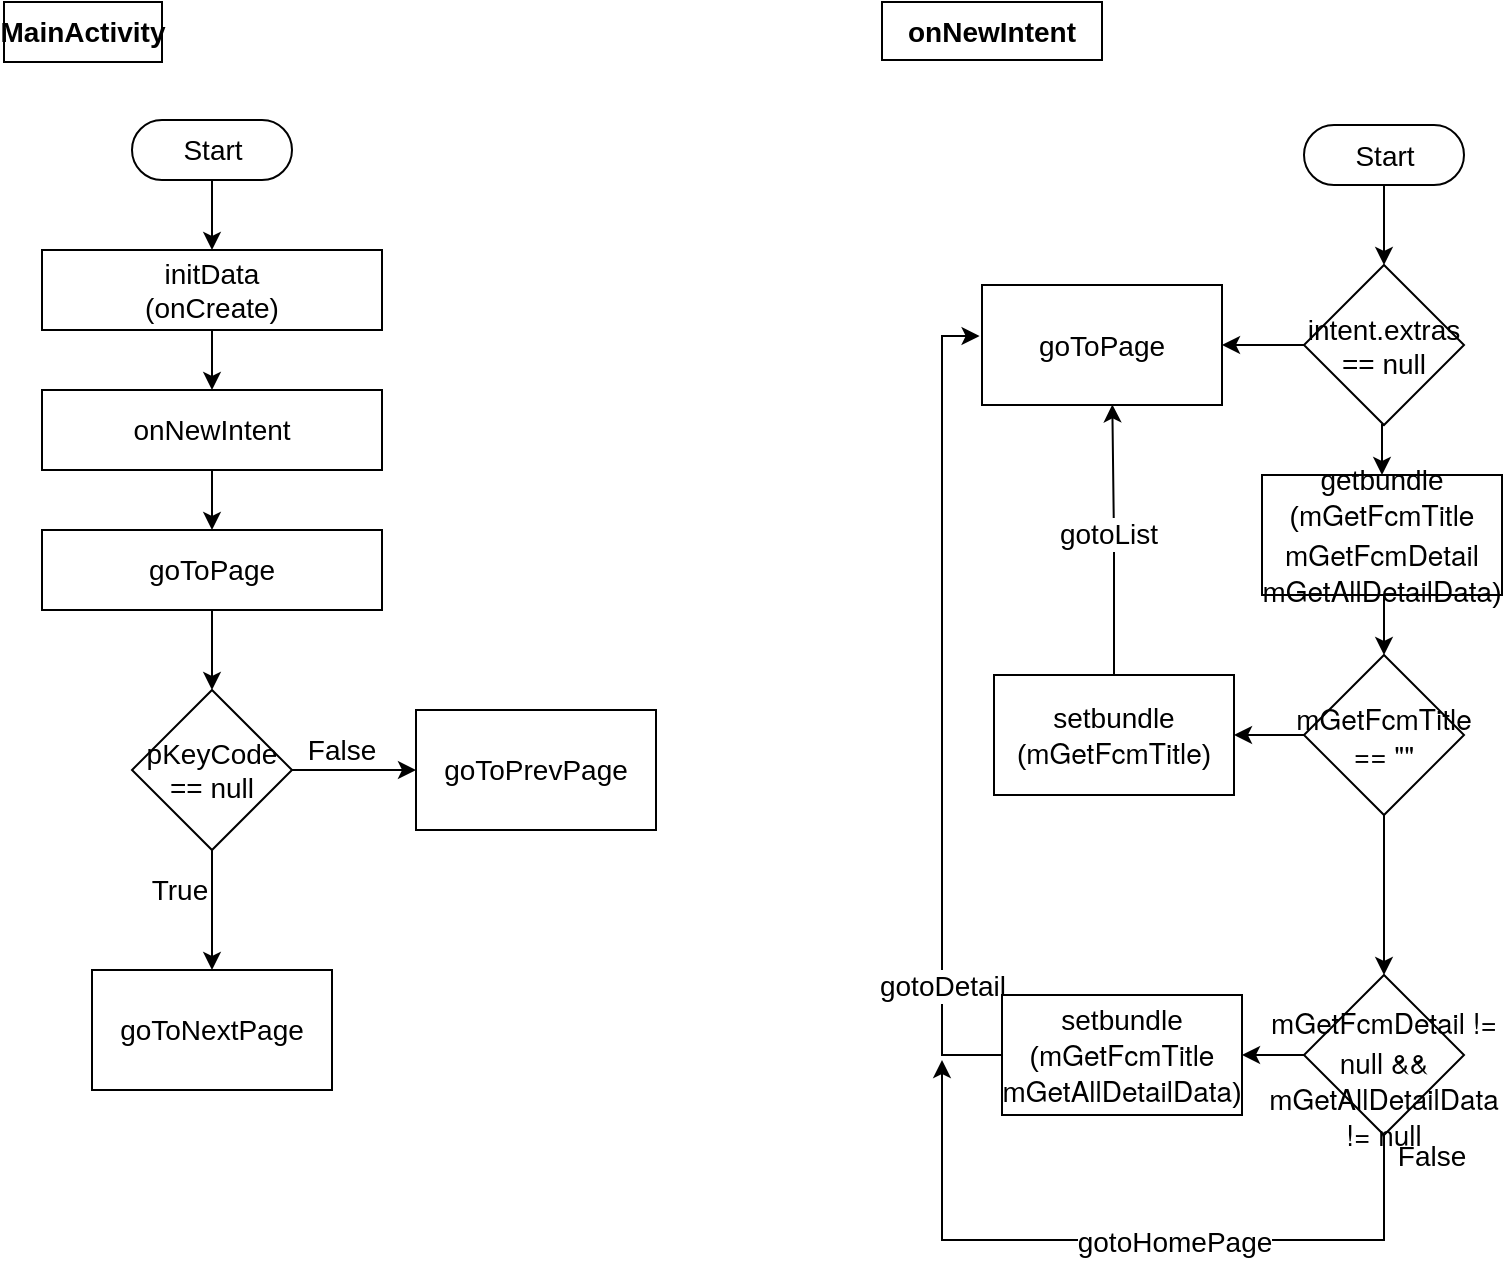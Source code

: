<mxfile version="17.4.4" type="github" pages="8">
  <diagram id="0ICTotIIzp-utOfAbFgl" name="MainActivity">
    <mxGraphModel dx="1164" dy="1716" grid="1" gridSize="10" guides="1" tooltips="1" connect="1" arrows="1" fold="1" page="1" pageScale="1" pageWidth="827" pageHeight="1169" math="0" shadow="0">
      <root>
        <mxCell id="0" />
        <mxCell id="1" parent="0" />
        <mxCell id="ltaAR5_XZMvsONfvJuMS-7" value="initData&lt;br style=&quot;font-size: 14px;&quot;&gt;(onCreate)" style="whiteSpace=wrap;html=1;dashed=0;fontStyle=0;fontSize=14;" parent="1" vertex="1">
          <mxGeometry x="20" y="-1045" width="170" height="40" as="geometry" />
        </mxCell>
        <mxCell id="ltaAR5_XZMvsONfvJuMS-16" value="" style="edgeStyle=orthogonalEdgeStyle;rounded=0;orthogonalLoop=1;jettySize=auto;html=1;entryX=0.5;entryY=0;entryDx=0;entryDy=0;fontSize=14;" parent="1" source="ltaAR5_XZMvsONfvJuMS-17" target="ltaAR5_XZMvsONfvJuMS-7" edge="1">
          <mxGeometry relative="1" as="geometry">
            <mxPoint x="97.067" y="-1054" as="targetPoint" />
          </mxGeometry>
        </mxCell>
        <mxCell id="ltaAR5_XZMvsONfvJuMS-17" value="Start" style="html=1;dashed=0;whitespace=wrap;shape=mxgraph.dfd.start;fontStyle=0;fontSize=14;" parent="1" vertex="1">
          <mxGeometry x="65" y="-1110" width="80" height="30" as="geometry" />
        </mxCell>
        <mxCell id="6IFYh2K8DjdacS_-TYqy-2" value="&lt;b style=&quot;font-size: 14px;&quot;&gt;MainActivity&lt;/b&gt;" style="whiteSpace=wrap;html=1;dashed=0;fontSize=14;" parent="1" vertex="1">
          <mxGeometry x="1" y="-1169" width="79" height="30" as="geometry" />
        </mxCell>
        <mxCell id="6IFYh2K8DjdacS_-TYqy-7" value="onNewIntent" style="whiteSpace=wrap;html=1;dashed=0;fontStyle=0;fontSize=14;hachureGap=4;" parent="1" vertex="1">
          <mxGeometry x="20" y="-975" width="170" height="40" as="geometry" />
        </mxCell>
        <mxCell id="6IFYh2K8DjdacS_-TYqy-9" value="" style="edgeStyle=orthogonalEdgeStyle;rounded=0;orthogonalLoop=1;jettySize=auto;html=1;entryX=0.5;entryY=0;entryDx=0;entryDy=0;exitX=0.5;exitY=1;exitDx=0;exitDy=0;fontSize=14;" parent="1" source="ltaAR5_XZMvsONfvJuMS-7" target="6IFYh2K8DjdacS_-TYqy-7" edge="1">
          <mxGeometry relative="1" as="geometry">
            <mxPoint x="115" y="-1074" as="sourcePoint" />
            <mxPoint x="115" y="-1035" as="targetPoint" />
          </mxGeometry>
        </mxCell>
        <mxCell id="_fxbHhKDHj8HInlU0Wij-1" style="edgeStyle=orthogonalEdgeStyle;rounded=0;orthogonalLoop=1;jettySize=auto;html=1;exitX=0.5;exitY=1;exitDx=0;exitDy=0;entryX=0.5;entryY=0;entryDx=0;entryDy=0;fontSize=14;" parent="1" source="6IFYh2K8DjdacS_-TYqy-17" target="6IFYh2K8DjdacS_-TYqy-20" edge="1">
          <mxGeometry relative="1" as="geometry" />
        </mxCell>
        <mxCell id="6IFYh2K8DjdacS_-TYqy-17" value="goToPage" style="whiteSpace=wrap;html=1;dashed=0;fontStyle=0;fontSize=14;hachureGap=4;" parent="1" vertex="1">
          <mxGeometry x="20" y="-905" width="170" height="40" as="geometry" />
        </mxCell>
        <mxCell id="6IFYh2K8DjdacS_-TYqy-19" value="" style="edgeStyle=orthogonalEdgeStyle;rounded=0;orthogonalLoop=1;jettySize=auto;html=1;entryX=0.5;entryY=0;entryDx=0;entryDy=0;exitX=0.5;exitY=1;exitDx=0;exitDy=0;fontSize=14;" parent="1" source="6IFYh2K8DjdacS_-TYqy-7" target="6IFYh2K8DjdacS_-TYqy-17" edge="1">
          <mxGeometry relative="1" as="geometry">
            <mxPoint x="115.0" y="-995" as="sourcePoint" />
            <mxPoint x="115.0" y="-965" as="targetPoint" />
          </mxGeometry>
        </mxCell>
        <mxCell id="_fxbHhKDHj8HInlU0Wij-2" style="edgeStyle=orthogonalEdgeStyle;rounded=0;orthogonalLoop=1;jettySize=auto;html=1;exitX=0.5;exitY=1;exitDx=0;exitDy=0;entryX=0.5;entryY=0;entryDx=0;entryDy=0;fontSize=14;" parent="1" source="6IFYh2K8DjdacS_-TYqy-20" target="6IFYh2K8DjdacS_-TYqy-24" edge="1">
          <mxGeometry relative="1" as="geometry" />
        </mxCell>
        <mxCell id="_fxbHhKDHj8HInlU0Wij-3" style="edgeStyle=orthogonalEdgeStyle;rounded=0;orthogonalLoop=1;jettySize=auto;html=1;exitX=1;exitY=0.5;exitDx=0;exitDy=0;entryX=0;entryY=0.5;entryDx=0;entryDy=0;fontSize=14;" parent="1" source="6IFYh2K8DjdacS_-TYqy-20" target="6IFYh2K8DjdacS_-TYqy-22" edge="1">
          <mxGeometry relative="1" as="geometry" />
        </mxCell>
        <mxCell id="6IFYh2K8DjdacS_-TYqy-20" value="pKeyCode == null" style="rhombus;whiteSpace=wrap;html=1;hachureGap=4;fontSize=14;" parent="1" vertex="1">
          <mxGeometry x="65" y="-825" width="80" height="80" as="geometry" />
        </mxCell>
        <mxCell id="6IFYh2K8DjdacS_-TYqy-22" value="goToPrevPage" style="whiteSpace=wrap;html=1;hachureGap=4;fontSize=14;" parent="1" vertex="1">
          <mxGeometry x="207" y="-815" width="120" height="60" as="geometry" />
        </mxCell>
        <mxCell id="6IFYh2K8DjdacS_-TYqy-24" value="goToNextPage" style="whiteSpace=wrap;html=1;hachureGap=4;fontSize=14;" parent="1" vertex="1">
          <mxGeometry x="45" y="-685" width="120" height="60" as="geometry" />
        </mxCell>
        <mxCell id="6IFYh2K8DjdacS_-TYqy-26" value="False" style="whiteSpace=wrap;html=1;dashed=0;fontStyle=0;fontSize=14;hachureGap=4;fillColor=none;strokeColor=none;" parent="1" vertex="1">
          <mxGeometry x="165" y="-805" width="10" height="20" as="geometry" />
        </mxCell>
        <mxCell id="6IFYh2K8DjdacS_-TYqy-27" value="True" style="whiteSpace=wrap;html=1;dashed=0;fontStyle=0;fontSize=14;hachureGap=4;fillColor=none;strokeColor=none;" parent="1" vertex="1">
          <mxGeometry x="84" y="-735" width="10" height="20" as="geometry" />
        </mxCell>
        <mxCell id="6IFYh2K8DjdacS_-TYqy-28" value="onNewIntent" style="whiteSpace=wrap;html=1;dashed=0;fontStyle=1;fontSize=14;hachureGap=4;" parent="1" vertex="1">
          <mxGeometry x="440" y="-1169" width="110" height="29" as="geometry" />
        </mxCell>
        <mxCell id="_fxbHhKDHj8HInlU0Wij-4" style="edgeStyle=orthogonalEdgeStyle;rounded=0;orthogonalLoop=1;jettySize=auto;html=1;exitX=0.5;exitY=0.5;exitDx=0;exitDy=15;exitPerimeter=0;entryX=0.5;entryY=0;entryDx=0;entryDy=0;fontSize=14;" parent="1" source="6IFYh2K8DjdacS_-TYqy-29" target="6IFYh2K8DjdacS_-TYqy-30" edge="1">
          <mxGeometry relative="1" as="geometry" />
        </mxCell>
        <mxCell id="6IFYh2K8DjdacS_-TYqy-29" value="Start" style="html=1;dashed=0;whitespace=wrap;shape=mxgraph.dfd.start;fontStyle=0;fontSize=14;" parent="1" vertex="1">
          <mxGeometry x="651" y="-1107.5" width="80" height="30" as="geometry" />
        </mxCell>
        <mxCell id="_fxbHhKDHj8HInlU0Wij-5" style="edgeStyle=orthogonalEdgeStyle;rounded=0;orthogonalLoop=1;jettySize=auto;html=1;exitX=0;exitY=0.5;exitDx=0;exitDy=0;entryX=1;entryY=0.5;entryDx=0;entryDy=0;fontSize=14;" parent="1" source="6IFYh2K8DjdacS_-TYqy-30" target="6IFYh2K8DjdacS_-TYqy-34" edge="1">
          <mxGeometry relative="1" as="geometry" />
        </mxCell>
        <mxCell id="_fxbHhKDHj8HInlU0Wij-6" style="edgeStyle=orthogonalEdgeStyle;rounded=0;orthogonalLoop=1;jettySize=auto;html=1;exitX=0.5;exitY=1;exitDx=0;exitDy=0;entryX=0.5;entryY=0;entryDx=0;entryDy=0;fontSize=14;" parent="1" source="6IFYh2K8DjdacS_-TYqy-30" target="6IFYh2K8DjdacS_-TYqy-36" edge="1">
          <mxGeometry relative="1" as="geometry" />
        </mxCell>
        <mxCell id="6IFYh2K8DjdacS_-TYqy-30" value="intent.extras == null" style="rhombus;whiteSpace=wrap;html=1;hachureGap=4;strokeColor=default;fillColor=none;fontSize=14;" parent="1" vertex="1">
          <mxGeometry x="651" y="-1037.5" width="80" height="80" as="geometry" />
        </mxCell>
        <mxCell id="6IFYh2K8DjdacS_-TYqy-34" value="&lt;span style=&quot;font-size: 14px;&quot;&gt;goToPage&lt;/span&gt;" style="whiteSpace=wrap;html=1;hachureGap=4;strokeColor=default;fillColor=none;fontSize=14;" parent="1" vertex="1">
          <mxGeometry x="490" y="-1027.5" width="120" height="60" as="geometry" />
        </mxCell>
        <mxCell id="_fxbHhKDHj8HInlU0Wij-7" style="edgeStyle=orthogonalEdgeStyle;rounded=0;orthogonalLoop=1;jettySize=auto;html=1;exitX=0.5;exitY=1;exitDx=0;exitDy=0;entryX=0.5;entryY=0;entryDx=0;entryDy=0;fontSize=14;" parent="1" source="6IFYh2K8DjdacS_-TYqy-36" target="6IFYh2K8DjdacS_-TYqy-39" edge="1">
          <mxGeometry relative="1" as="geometry" />
        </mxCell>
        <mxCell id="6IFYh2K8DjdacS_-TYqy-36" value="getbundle&lt;br style=&quot;font-size: 14px;&quot;&gt;(&lt;span style=&quot;font-family: &amp;quot;helvetica neue&amp;quot;; font-size: 14px;&quot;&gt;mGetFcmTitle&lt;/span&gt;&lt;p class=&quot;p1&quot; style=&quot;margin: 0px; font-stretch: normal; line-height: normal; font-family: &amp;quot;helvetica neue&amp;quot;; font-size: 14px;&quot;&gt;mGetFcmDetail&lt;/p&gt;&lt;span style=&quot;font-family: &amp;quot;helvetica neue&amp;quot;; font-size: 14px;&quot;&gt;mGetAllDetailData&lt;/span&gt;)" style="whiteSpace=wrap;html=1;hachureGap=4;strokeColor=default;fillColor=none;fontSize=14;" parent="1" vertex="1">
          <mxGeometry x="630" y="-932.5" width="120" height="60" as="geometry" />
        </mxCell>
        <mxCell id="ze5a7d_0deGucN0R6WTe-3" value="" style="edgeStyle=orthogonalEdgeStyle;rounded=0;orthogonalLoop=1;jettySize=auto;html=1;fontSize=14;" parent="1" source="6IFYh2K8DjdacS_-TYqy-39" target="ze5a7d_0deGucN0R6WTe-2" edge="1">
          <mxGeometry relative="1" as="geometry" />
        </mxCell>
        <mxCell id="ze5a7d_0deGucN0R6WTe-6" value="" style="edgeStyle=orthogonalEdgeStyle;rounded=0;orthogonalLoop=1;jettySize=auto;html=1;fontSize=14;" parent="1" source="6IFYh2K8DjdacS_-TYqy-39" target="ze5a7d_0deGucN0R6WTe-5" edge="1">
          <mxGeometry relative="1" as="geometry" />
        </mxCell>
        <mxCell id="6IFYh2K8DjdacS_-TYqy-39" value="&lt;span style=&quot;font-family: &amp;quot;helvetica neue&amp;quot;; font-size: 14px;&quot;&gt;mGetFcmTitle == &quot;&quot;&lt;/span&gt;" style="rhombus;whiteSpace=wrap;html=1;hachureGap=4;strokeColor=default;fillColor=none;fontSize=14;" parent="1" vertex="1">
          <mxGeometry x="651" y="-842.5" width="80" height="80" as="geometry" />
        </mxCell>
        <mxCell id="ze5a7d_0deGucN0R6WTe-4" style="edgeStyle=orthogonalEdgeStyle;rounded=0;orthogonalLoop=1;jettySize=auto;html=1;entryX=0.543;entryY=0.995;entryDx=0;entryDy=0;entryPerimeter=0;fontSize=14;" parent="1" source="ze5a7d_0deGucN0R6WTe-2" target="6IFYh2K8DjdacS_-TYqy-34" edge="1">
          <mxGeometry relative="1" as="geometry" />
        </mxCell>
        <mxCell id="V_wy0WDgmnPkI38r3iiG-6" value="gotoList" style="edgeLabel;html=1;align=center;verticalAlign=middle;resizable=0;points=[];fontSize=14;" parent="ze5a7d_0deGucN0R6WTe-4" vertex="1" connectable="0">
          <mxGeometry x="0.054" y="2" relative="1" as="geometry">
            <mxPoint as="offset" />
          </mxGeometry>
        </mxCell>
        <mxCell id="ze5a7d_0deGucN0R6WTe-2" value="setbundle&lt;br style=&quot;font-size: 14px;&quot;&gt;(&lt;span style=&quot;font-family: &amp;quot;helvetica neue&amp;quot;; font-size: 14px;&quot;&gt;mGetFcmTitle&lt;/span&gt;&lt;span style=&quot;font-size: 14px;&quot;&gt;)&lt;/span&gt;" style="whiteSpace=wrap;html=1;fillColor=none;hachureGap=4;fontSize=14;" parent="1" vertex="1">
          <mxGeometry x="496" y="-832.5" width="120" height="60" as="geometry" />
        </mxCell>
        <mxCell id="ze5a7d_0deGucN0R6WTe-8" value="" style="edgeStyle=orthogonalEdgeStyle;rounded=0;orthogonalLoop=1;jettySize=auto;html=1;fontSize=14;" parent="1" source="ze5a7d_0deGucN0R6WTe-5" target="ze5a7d_0deGucN0R6WTe-7" edge="1">
          <mxGeometry relative="1" as="geometry" />
        </mxCell>
        <mxCell id="V_wy0WDgmnPkI38r3iiG-1" style="edgeStyle=orthogonalEdgeStyle;rounded=0;orthogonalLoop=1;jettySize=auto;html=1;fontSize=14;" parent="1" source="ze5a7d_0deGucN0R6WTe-5" edge="1">
          <mxGeometry relative="1" as="geometry">
            <mxPoint x="470" y="-640" as="targetPoint" />
            <Array as="points">
              <mxPoint x="691" y="-550" />
              <mxPoint x="470" y="-550" />
            </Array>
          </mxGeometry>
        </mxCell>
        <mxCell id="V_wy0WDgmnPkI38r3iiG-4" value="gotoHomePage" style="edgeLabel;html=1;align=center;verticalAlign=middle;resizable=0;points=[];fontSize=14;" parent="V_wy0WDgmnPkI38r3iiG-1" vertex="1" connectable="0">
          <mxGeometry x="-0.134" y="1" relative="1" as="geometry">
            <mxPoint as="offset" />
          </mxGeometry>
        </mxCell>
        <mxCell id="ze5a7d_0deGucN0R6WTe-5" value="&lt;p class=&quot;p1&quot; style=&quot;margin: 0px; font-stretch: normal; line-height: normal; font-family: &amp;quot;helvetica neue&amp;quot;; font-size: 14px;&quot;&gt;&lt;br class=&quot;Apple-interchange-newline&quot; style=&quot;font-size: 14px;&quot;&gt;mGetFcmDetail != null &amp;amp;&amp;amp;&lt;/p&gt;&lt;span style=&quot;font-family: &amp;quot;helvetica neue&amp;quot;; font-size: 14px;&quot;&gt;mGetAllDetailData != null&lt;/span&gt;" style="rhombus;whiteSpace=wrap;html=1;fillColor=none;hachureGap=4;fontSize=14;" parent="1" vertex="1">
          <mxGeometry x="651" y="-682.5" width="80" height="80" as="geometry" />
        </mxCell>
        <mxCell id="ze5a7d_0deGucN0R6WTe-9" style="edgeStyle=orthogonalEdgeStyle;rounded=0;orthogonalLoop=1;jettySize=auto;html=1;entryX=-0.01;entryY=0.425;entryDx=0;entryDy=0;entryPerimeter=0;fontSize=14;" parent="1" source="ze5a7d_0deGucN0R6WTe-7" target="6IFYh2K8DjdacS_-TYqy-34" edge="1">
          <mxGeometry relative="1" as="geometry">
            <mxPoint x="470" y="-847.5" as="targetPoint" />
            <Array as="points">
              <mxPoint x="470" y="-642.5" />
              <mxPoint x="470" y="-1001.5" />
            </Array>
          </mxGeometry>
        </mxCell>
        <mxCell id="V_wy0WDgmnPkI38r3iiG-5" value="gotoDetail" style="edgeLabel;html=1;align=center;verticalAlign=middle;resizable=0;points=[];fontSize=14;" parent="ze5a7d_0deGucN0R6WTe-9" vertex="1" connectable="0">
          <mxGeometry x="-0.681" relative="1" as="geometry">
            <mxPoint as="offset" />
          </mxGeometry>
        </mxCell>
        <mxCell id="ze5a7d_0deGucN0R6WTe-7" value="setbundle&lt;br style=&quot;font-size: 14px;&quot;&gt;(&lt;span style=&quot;font-family: &amp;quot;helvetica neue&amp;quot;; font-size: 14px;&quot;&gt;mGetFcmTitle&lt;/span&gt;&lt;br style=&quot;font-size: 14px;&quot;&gt;&lt;span style=&quot;font-family: &amp;quot;helvetica neue&amp;quot;; font-size: 14px;&quot;&gt;mGetAllDetailData&lt;/span&gt;)" style="whiteSpace=wrap;html=1;fillColor=none;hachureGap=4;fontSize=14;" parent="1" vertex="1">
          <mxGeometry x="500" y="-672.5" width="120" height="60" as="geometry" />
        </mxCell>
        <mxCell id="V_wy0WDgmnPkI38r3iiG-3" value="False" style="whiteSpace=wrap;html=1;dashed=0;fontStyle=0;fontSize=14;hachureGap=4;fillColor=none;strokeColor=none;" parent="1" vertex="1">
          <mxGeometry x="710" y="-602.5" width="10" height="20" as="geometry" />
        </mxCell>
      </root>
    </mxGraphModel>
  </diagram>
  <diagram id="kn-lXhGQb7qIHuzSDbyJ" name="Application_goToPage">
    <mxGraphModel dx="1164" dy="1716" grid="1" gridSize="10" guides="1" tooltips="1" connect="1" arrows="1" fold="1" page="1" pageScale="1" pageWidth="827" pageHeight="1169" math="0" shadow="0">
      <root>
        <mxCell id="0" />
        <mxCell id="1" parent="0" />
        <mxCell id="_04Lw3GFcRWnzL75QgLI-2" value="" style="edgeStyle=orthogonalEdgeStyle;rounded=0;orthogonalLoop=1;jettySize=auto;html=1;fontSize=14;" parent="1" source="DpHcGf6Z4SfqqkjQlCNn-3" target="_04Lw3GFcRWnzL75QgLI-1" edge="1">
          <mxGeometry relative="1" as="geometry" />
        </mxCell>
        <mxCell id="DpHcGf6Z4SfqqkjQlCNn-3" value="Start" style="html=1;dashed=0;whitespace=wrap;shape=mxgraph.dfd.start;fontStyle=0;fontSize=14;" parent="1" vertex="1">
          <mxGeometry x="425" y="-1080" width="80" height="30" as="geometry" />
        </mxCell>
        <mxCell id="CqOBYRATpyONczidoiWo-1" value="goToNextPage" style="whiteSpace=wrap;html=1;dashed=0;fontStyle=1;fontSize=14;" parent="1" vertex="1">
          <mxGeometry x="1" y="-1169" width="99" height="30" as="geometry" />
        </mxCell>
        <mxCell id="oPHoXT_rBC0yx6JmKi9g-1" value="goToPrevPage" style="whiteSpace=wrap;html=1;dashed=0;fontStyle=1;fontSize=14;" parent="1" vertex="1">
          <mxGeometry x="827" y="-1169" width="99" height="30" as="geometry" />
        </mxCell>
        <mxCell id="_04Lw3GFcRWnzL75QgLI-4" value="" style="edgeStyle=orthogonalEdgeStyle;rounded=0;orthogonalLoop=1;jettySize=auto;html=1;fontSize=14;" parent="1" source="_04Lw3GFcRWnzL75QgLI-1" target="_04Lw3GFcRWnzL75QgLI-3" edge="1">
          <mxGeometry relative="1" as="geometry" />
        </mxCell>
        <mxCell id="ChNQNb_-1qWgDRrpicv7-4" value="True" style="edgeLabel;html=1;align=center;verticalAlign=middle;resizable=0;points=[];fontSize=14;" parent="_04Lw3GFcRWnzL75QgLI-4" vertex="1" connectable="0">
          <mxGeometry x="-0.344" relative="1" as="geometry">
            <mxPoint x="15" y="2" as="offset" />
          </mxGeometry>
        </mxCell>
        <mxCell id="ChNQNb_-1qWgDRrpicv7-5" style="edgeStyle=orthogonalEdgeStyle;rounded=0;orthogonalLoop=1;jettySize=auto;html=1;exitX=0;exitY=0.5;exitDx=0;exitDy=0;entryX=0.5;entryY=0;entryDx=0;entryDy=0;fontSize=14;" parent="1" source="_04Lw3GFcRWnzL75QgLI-1" target="hYAjPSLTbwHqQ2wMUk0M-1" edge="1">
          <mxGeometry relative="1" as="geometry" />
        </mxCell>
        <mxCell id="ChNQNb_-1qWgDRrpicv7-6" value="False" style="edgeLabel;html=1;align=center;verticalAlign=middle;resizable=0;points=[];fontSize=14;" parent="ChNQNb_-1qWgDRrpicv7-5" vertex="1" connectable="0">
          <mxGeometry x="-0.223" y="-2" relative="1" as="geometry">
            <mxPoint x="27" y="-9" as="offset" />
          </mxGeometry>
        </mxCell>
        <mxCell id="_04Lw3GFcRWnzL75QgLI-1" value="iFragment in mFragmentManager.fragments" style="rhombus;whiteSpace=wrap;html=1;fontSize=14;dashed=0;fontStyle=0;" parent="1" vertex="1">
          <mxGeometry x="355" y="-1000" width="220" height="130" as="geometry" />
        </mxCell>
        <mxCell id="_04Lw3GFcRWnzL75QgLI-6" style="edgeStyle=orthogonalEdgeStyle;rounded=0;orthogonalLoop=1;jettySize=auto;html=1;exitX=0.5;exitY=1;exitDx=0;exitDy=0;entryX=1;entryY=0.5;entryDx=0;entryDy=0;fontSize=14;" parent="1" source="_04Lw3GFcRWnzL75QgLI-3" target="_04Lw3GFcRWnzL75QgLI-1" edge="1">
          <mxGeometry relative="1" as="geometry">
            <Array as="points">
              <mxPoint x="465" y="-750" />
              <mxPoint x="610" y="-750" />
              <mxPoint x="610" y="-935" />
            </Array>
          </mxGeometry>
        </mxCell>
        <mxCell id="_04Lw3GFcRWnzL75QgLI-3" value="&lt;span style=&quot;font-weight: normal; font-size: 14px;&quot;&gt;mNowFragment = iFragment&lt;/span&gt;" style="whiteSpace=wrap;html=1;fontSize=14;dashed=0;fontStyle=1;" parent="1" vertex="1">
          <mxGeometry x="405" y="-830" width="120" height="60" as="geometry" />
        </mxCell>
        <mxCell id="hYAjPSLTbwHqQ2wMUk0M-5" value="" style="edgeStyle=orthogonalEdgeStyle;rounded=0;orthogonalLoop=1;jettySize=auto;html=1;entryX=0.5;entryY=0;entryDx=0;entryDy=0;fontSize=14;" parent="1" source="hYAjPSLTbwHqQ2wMUk0M-1" target="hYAjPSLTbwHqQ2wMUk0M-4" edge="1">
          <mxGeometry relative="1" as="geometry">
            <mxPoint x="278.053" y="-680" as="targetPoint" />
          </mxGeometry>
        </mxCell>
        <mxCell id="GTaG5DHwecpemOfgijAW-2" value="True" style="edgeLabel;html=1;align=center;verticalAlign=middle;resizable=0;points=[];fontSize=14;" parent="hYAjPSLTbwHqQ2wMUk0M-5" vertex="1" connectable="0">
          <mxGeometry x="-0.221" relative="1" as="geometry">
            <mxPoint x="14" as="offset" />
          </mxGeometry>
        </mxCell>
        <mxCell id="hYAjPSLTbwHqQ2wMUk0M-1" value="iNowFragment != null" style="rhombus;whiteSpace=wrap;html=1;fontSize=14;dashed=0;fontStyle=0;" parent="1" vertex="1">
          <mxGeometry x="210" y="-855" width="135" height="110" as="geometry" />
        </mxCell>
        <mxCell id="hYAjPSLTbwHqQ2wMUk0M-4" value="add(pTargetFragment)&lt;br style=&quot;font-size: 14px;&quot;&gt;hide(mNowFragment)" style="whiteSpace=wrap;html=1;fontSize=14;dashed=0;fontStyle=0;" parent="1" vertex="1">
          <mxGeometry x="197" y="-680" width="160" height="60" as="geometry" />
        </mxCell>
        <mxCell id="ChNQNb_-1qWgDRrpicv7-1" value="" style="edgeStyle=orthogonalEdgeStyle;rounded=0;orthogonalLoop=1;jettySize=auto;html=1;fontSize=14;" parent="1" source="hYAjPSLTbwHqQ2wMUk0M-1" target="ChNQNb_-1qWgDRrpicv7-3" edge="1">
          <mxGeometry relative="1" as="geometry">
            <mxPoint x="579.545" y="-735.037" as="sourcePoint" />
          </mxGeometry>
        </mxCell>
        <mxCell id="ChNQNb_-1qWgDRrpicv7-2" value="False" style="edgeLabel;html=1;align=center;verticalAlign=middle;resizable=0;points=[];fontSize=14;" parent="ChNQNb_-1qWgDRrpicv7-1" vertex="1" connectable="0">
          <mxGeometry x="-0.221" relative="1" as="geometry">
            <mxPoint x="-2" y="-10" as="offset" />
          </mxGeometry>
        </mxCell>
        <mxCell id="ChNQNb_-1qWgDRrpicv7-3" value="add(pTargetFragment)" style="whiteSpace=wrap;html=1;fontSize=14;dashed=0;fontStyle=0;" parent="1" vertex="1">
          <mxGeometry x="20" y="-680" width="160" height="60" as="geometry" />
        </mxCell>
        <mxCell id="MsFU3ezsbSrrhDD-DD5J-2" value="" style="edgeStyle=orthogonalEdgeStyle;rounded=0;orthogonalLoop=1;jettySize=auto;html=1;fontSize=14;" parent="1" source="8js_sdkkU-e44e5VqAVF-1" target="MsFU3ezsbSrrhDD-DD5J-1" edge="1">
          <mxGeometry relative="1" as="geometry" />
        </mxCell>
        <mxCell id="8js_sdkkU-e44e5VqAVF-1" value="Start" style="html=1;dashed=0;whitespace=wrap;shape=mxgraph.dfd.start;fontStyle=0;fontSize=14;" parent="1" vertex="1">
          <mxGeometry x="1120" y="-1090" width="80" height="30" as="geometry" />
        </mxCell>
        <mxCell id="MsFU3ezsbSrrhDD-DD5J-4" value="" style="edgeStyle=orthogonalEdgeStyle;rounded=0;orthogonalLoop=1;jettySize=auto;html=1;fontSize=14;" parent="1" source="MsFU3ezsbSrrhDD-DD5J-1" target="MsFU3ezsbSrrhDD-DD5J-3" edge="1">
          <mxGeometry relative="1" as="geometry" />
        </mxCell>
        <mxCell id="MsFU3ezsbSrrhDD-DD5J-5" value="Yes" style="edgeLabel;html=1;align=center;verticalAlign=middle;resizable=0;points=[];fontSize=14;" parent="MsFU3ezsbSrrhDD-DD5J-4" vertex="1" connectable="0">
          <mxGeometry x="-0.339" relative="1" as="geometry">
            <mxPoint x="15" y="5" as="offset" />
          </mxGeometry>
        </mxCell>
        <mxCell id="00qQBGg7dy6ulxhfHcby-7" style="edgeStyle=orthogonalEdgeStyle;rounded=0;orthogonalLoop=1;jettySize=auto;html=1;exitX=0;exitY=0.5;exitDx=0;exitDy=0;entryX=0;entryY=0.5;entryDx=0;entryDy=0;fontSize=14;" parent="1" source="MsFU3ezsbSrrhDD-DD5J-1" target="00qQBGg7dy6ulxhfHcby-5" edge="1">
          <mxGeometry relative="1" as="geometry">
            <mxPoint x="880" y="-300" as="targetPoint" />
            <Array as="points">
              <mxPoint x="850" y="-962" />
              <mxPoint x="850" y="-140" />
            </Array>
          </mxGeometry>
        </mxCell>
        <mxCell id="MsFU3ezsbSrrhDD-DD5J-1" value="keyCode == KeyEvent.KEYCODE_BACK" style="rhombus;whiteSpace=wrap;html=1;fontSize=14;dashed=0;fontStyle=0;" parent="1" vertex="1">
          <mxGeometry x="1060" y="-1020" width="200" height="115" as="geometry" />
        </mxCell>
        <mxCell id="MsFU3ezsbSrrhDD-DD5J-9" value="" style="edgeStyle=orthogonalEdgeStyle;rounded=0;orthogonalLoop=1;jettySize=auto;html=1;fontSize=14;" parent="1" source="MsFU3ezsbSrrhDD-DD5J-3" target="MsFU3ezsbSrrhDD-DD5J-8" edge="1">
          <mxGeometry relative="1" as="geometry" />
        </mxCell>
        <mxCell id="MsFU3ezsbSrrhDD-DD5J-10" value="Yes" style="edgeLabel;html=1;align=center;verticalAlign=middle;resizable=0;points=[];fontSize=14;" parent="MsFU3ezsbSrrhDD-DD5J-9" vertex="1" connectable="0">
          <mxGeometry x="-0.46" y="1" relative="1" as="geometry">
            <mxPoint x="19" y="6" as="offset" />
          </mxGeometry>
        </mxCell>
        <mxCell id="MsFU3ezsbSrrhDD-DD5J-3" value="mFragmentManager.fragments.size != 0" style="rhombus;whiteSpace=wrap;html=1;fontSize=14;dashed=0;fontStyle=0;" parent="1" vertex="1">
          <mxGeometry x="1040" y="-860" width="240" height="130" as="geometry" />
        </mxCell>
        <mxCell id="HLAHf1zRRotY6LmP5Vb5-2" value="" style="edgeStyle=orthogonalEdgeStyle;rounded=0;orthogonalLoop=1;jettySize=auto;html=1;fontSize=14;" parent="1" source="MsFU3ezsbSrrhDD-DD5J-8" target="HLAHf1zRRotY6LmP5Vb5-1" edge="1">
          <mxGeometry relative="1" as="geometry" />
        </mxCell>
        <mxCell id="HLAHf1zRRotY6LmP5Vb5-5" value="Yes" style="edgeLabel;html=1;align=center;verticalAlign=middle;resizable=0;points=[];fontSize=14;" parent="HLAHf1zRRotY6LmP5Vb5-2" vertex="1" connectable="0">
          <mxGeometry x="-0.027" y="3" relative="1" as="geometry">
            <mxPoint x="10" as="offset" />
          </mxGeometry>
        </mxCell>
        <mxCell id="MsFU3ezsbSrrhDD-DD5J-8" value="ix in mFragmentManager.fragments" style="rhombus;whiteSpace=wrap;html=1;fontSize=14;dashed=0;fontStyle=0;" parent="1" vertex="1">
          <mxGeometry x="1050" y="-690" width="220" height="95" as="geometry" />
        </mxCell>
        <mxCell id="HLAHf1zRRotY6LmP5Vb5-4" value="" style="edgeStyle=orthogonalEdgeStyle;rounded=0;orthogonalLoop=1;jettySize=auto;html=1;fontSize=14;" parent="1" source="HLAHf1zRRotY6LmP5Vb5-1" target="HLAHf1zRRotY6LmP5Vb5-3" edge="1">
          <mxGeometry relative="1" as="geometry" />
        </mxCell>
        <mxCell id="HLAHf1zRRotY6LmP5Vb5-6" value="Yes" style="edgeLabel;html=1;align=center;verticalAlign=middle;resizable=0;points=[];fontSize=14;" parent="HLAHf1zRRotY6LmP5Vb5-4" vertex="1" connectable="0">
          <mxGeometry x="-0.369" y="-1" relative="1" as="geometry">
            <mxPoint x="14" y="4" as="offset" />
          </mxGeometry>
        </mxCell>
        <mxCell id="HLAHf1zRRotY6LmP5Vb5-1" value="ix.tag == HomeFragment &amp;nbsp;&amp;amp;&amp;amp; !ix.isHidden" style="rhombus;whiteSpace=wrap;html=1;fontSize=14;dashed=0;fontStyle=0;" parent="1" vertex="1">
          <mxGeometry x="1085" y="-550" width="150" height="90" as="geometry" />
        </mxCell>
        <mxCell id="HLAHf1zRRotY6LmP5Vb5-8" value="" style="edgeStyle=orthogonalEdgeStyle;rounded=0;orthogonalLoop=1;jettySize=auto;html=1;fontSize=14;" parent="1" source="HLAHf1zRRotY6LmP5Vb5-3" target="HLAHf1zRRotY6LmP5Vb5-7" edge="1">
          <mxGeometry relative="1" as="geometry" />
        </mxCell>
        <mxCell id="HLAHf1zRRotY6LmP5Vb5-9" value="Yes" style="edgeLabel;html=1;align=center;verticalAlign=middle;resizable=0;points=[];fontSize=14;" parent="HLAHf1zRRotY6LmP5Vb5-8" vertex="1" connectable="0">
          <mxGeometry x="-0.44" y="1" relative="1" as="geometry">
            <mxPoint x="19" y="14" as="offset" />
          </mxGeometry>
        </mxCell>
        <mxCell id="00qQBGg7dy6ulxhfHcby-2" value="" style="edgeStyle=orthogonalEdgeStyle;rounded=0;orthogonalLoop=1;jettySize=auto;html=1;fontSize=14;" parent="1" source="HLAHf1zRRotY6LmP5Vb5-3" target="00qQBGg7dy6ulxhfHcby-1" edge="1">
          <mxGeometry relative="1" as="geometry" />
        </mxCell>
        <mxCell id="00qQBGg7dy6ulxhfHcby-8" value="No" style="edgeLabel;html=1;align=center;verticalAlign=middle;resizable=0;points=[];fontSize=14;" parent="00qQBGg7dy6ulxhfHcby-2" vertex="1" connectable="0">
          <mxGeometry x="-0.152" y="-4" relative="1" as="geometry">
            <mxPoint y="-11" as="offset" />
          </mxGeometry>
        </mxCell>
        <mxCell id="HLAHf1zRRotY6LmP5Vb5-3" value="mIsOpenInOutDoor" style="rhombus;whiteSpace=wrap;html=1;fontSize=14;dashed=0;fontStyle=0;" parent="1" vertex="1">
          <mxGeometry x="1080" y="-410" width="160" height="80" as="geometry" />
        </mxCell>
        <mxCell id="00qQBGg7dy6ulxhfHcby-6" value="" style="edgeStyle=orthogonalEdgeStyle;rounded=0;orthogonalLoop=1;jettySize=auto;html=1;fontSize=14;" parent="1" source="HLAHf1zRRotY6LmP5Vb5-7" target="00qQBGg7dy6ulxhfHcby-5" edge="1">
          <mxGeometry relative="1" as="geometry" />
        </mxCell>
        <mxCell id="HLAHf1zRRotY6LmP5Vb5-7" value="goToNextPage" style="whiteSpace=wrap;html=1;fontSize=14;dashed=0;fontStyle=0;" parent="1" vertex="1">
          <mxGeometry x="1100" y="-270" width="120" height="60" as="geometry" />
        </mxCell>
        <mxCell id="00qQBGg7dy6ulxhfHcby-1" value="return false&lt;br style=&quot;font-size: 14px;&quot;&gt;不返回" style="whiteSpace=wrap;html=1;fontSize=14;dashed=0;fontStyle=0;" parent="1" vertex="1">
          <mxGeometry x="890" y="-400" width="120" height="60" as="geometry" />
        </mxCell>
        <mxCell id="00qQBGg7dy6ulxhfHcby-5" value="return true" style="whiteSpace=wrap;html=1;fontSize=14;dashed=0;fontStyle=0;" parent="1" vertex="1">
          <mxGeometry x="1100" y="-170" width="120" height="60" as="geometry" />
        </mxCell>
      </root>
    </mxGraphModel>
  </diagram>
  <diagram id="dr8KehL09mCkOGugJkBz" name="BaseFragment">
    <mxGraphModel dx="970" dy="1625" grid="1" gridSize="10" guides="1" tooltips="1" connect="1" arrows="1" fold="1" page="1" pageScale="1" pageWidth="827" pageHeight="1169" math="0" shadow="0">
      <root>
        <mxCell id="0" />
        <mxCell id="1" parent="0" />
        <mxCell id="VVxIRxN6lbajkhqtIVCx-4" value="" style="edgeStyle=orthogonalEdgeStyle;rounded=0;orthogonalLoop=1;jettySize=auto;html=1;" parent="1" source="VVxIRxN6lbajkhqtIVCx-2" edge="1">
          <mxGeometry relative="1" as="geometry">
            <mxPoint x="120" y="-1020" as="targetPoint" />
          </mxGeometry>
        </mxCell>
        <mxCell id="VVxIRxN6lbajkhqtIVCx-2" value="Start" style="html=1;dashed=0;whitespace=wrap;shape=mxgraph.dfd.start;fontStyle=0;fontSize=14;" parent="1" vertex="1">
          <mxGeometry x="80" y="-1090" width="80" height="30" as="geometry" />
        </mxCell>
        <mxCell id="XN1iCMXu21JJIMoSyXyl-7" value="" style="edgeStyle=orthogonalEdgeStyle;rounded=0;orthogonalLoop=1;jettySize=auto;html=1;fontSize=14;" edge="1" parent="1" source="VVxIRxN6lbajkhqtIVCx-5" target="XN1iCMXu21JJIMoSyXyl-6">
          <mxGeometry relative="1" as="geometry" />
        </mxCell>
        <mxCell id="VVxIRxN6lbajkhqtIVCx-5" value="initview&lt;br&gt;(onCreateView)" style="whiteSpace=wrap;html=1;fontSize=14;dashed=0;fontStyle=0;" parent="1" vertex="1">
          <mxGeometry x="70" y="-1020" width="100" height="35" as="geometry" />
        </mxCell>
        <mxCell id="XN1iCMXu21JJIMoSyXyl-1" value="BaseFragment" style="whiteSpace=wrap;html=1;fontSize=14;dashed=0;fontStyle=1;" vertex="1" parent="1">
          <mxGeometry y="-1169" width="100" height="35" as="geometry" />
        </mxCell>
        <mxCell id="kwnkPWu7LnCSkAFQ5gnQ-2" value="" style="edgeStyle=orthogonalEdgeStyle;rounded=0;orthogonalLoop=1;jettySize=auto;html=1;fontSize=14;" edge="1" parent="1" source="XN1iCMXu21JJIMoSyXyl-6" target="kwnkPWu7LnCSkAFQ5gnQ-1">
          <mxGeometry relative="1" as="geometry" />
        </mxCell>
        <mxCell id="XN1iCMXu21JJIMoSyXyl-6" value="onViewCreated" style="whiteSpace=wrap;html=1;fontSize=14;dashed=0;fontStyle=0;" vertex="1" parent="1">
          <mxGeometry x="70" y="-940" width="100" height="35" as="geometry" />
        </mxCell>
        <mxCell id="XN1iCMXu21JJIMoSyXyl-8" value="onViewCreated" style="whiteSpace=wrap;html=1;fontSize=14;dashed=0;fontStyle=1;" vertex="1" parent="1">
          <mxGeometry x="280" y="-1169" width="100" height="35" as="geometry" />
        </mxCell>
        <mxCell id="XN1iCMXu21JJIMoSyXyl-11" value="" style="edgeStyle=orthogonalEdgeStyle;rounded=0;orthogonalLoop=1;jettySize=auto;html=1;fontSize=14;" edge="1" parent="1" source="XN1iCMXu21JJIMoSyXyl-9" target="XN1iCMXu21JJIMoSyXyl-10">
          <mxGeometry relative="1" as="geometry" />
        </mxCell>
        <mxCell id="XN1iCMXu21JJIMoSyXyl-9" value="Start" style="html=1;dashed=0;whitespace=wrap;shape=mxgraph.dfd.start;fontStyle=0;fontSize=14;" vertex="1" parent="1">
          <mxGeometry x="334" y="-1090" width="80" height="30" as="geometry" />
        </mxCell>
        <mxCell id="XN1iCMXu21JJIMoSyXyl-10" value="getBundle&lt;br&gt;(mTitle)" style="whiteSpace=wrap;html=1;fontSize=14;dashed=0;fontStyle=0;" vertex="1" parent="1">
          <mxGeometry x="321" y="-1020" width="106" height="40" as="geometry" />
        </mxCell>
        <mxCell id="kwnkPWu7LnCSkAFQ5gnQ-1" value="uiInit(mTitle)" style="whiteSpace=wrap;html=1;fontSize=14;dashed=0;fontStyle=0;" vertex="1" parent="1">
          <mxGeometry x="70" y="-860" width="100" height="35" as="geometry" />
        </mxCell>
      </root>
    </mxGraphModel>
  </diagram>
  <diagram id="aPbFrLUWnV4jNbvpWXee" name="HomeFragment">
    <mxGraphModel dx="970" dy="1625" grid="1" gridSize="10" guides="1" tooltips="1" connect="1" arrows="1" fold="1" page="1" pageScale="1" pageWidth="827" pageHeight="1169" math="0" shadow="0">
      <root>
        <mxCell id="0" />
        <mxCell id="1" parent="0" />
        <mxCell id="P4AaGj7iRbYA6tLeBc00-1" value="HomeFragment" style="whiteSpace=wrap;html=1;dashed=0;fontStyle=1;fontSize=14;" parent="1" vertex="1">
          <mxGeometry x="10" y="-1160" width="110" height="30" as="geometry" />
        </mxCell>
        <mxCell id="VpBLFqCD-13sMv9BW-Vi-4" value="" style="edgeStyle=orthogonalEdgeStyle;rounded=0;orthogonalLoop=1;jettySize=auto;html=1;fontSize=14;" parent="1" source="VpBLFqCD-13sMv9BW-Vi-2" target="VpBLFqCD-13sMv9BW-Vi-3" edge="1">
          <mxGeometry relative="1" as="geometry" />
        </mxCell>
        <mxCell id="VpBLFqCD-13sMv9BW-Vi-2" value="Start" style="html=1;dashed=0;whitespace=wrap;shape=mxgraph.dfd.start;fontStyle=0;fontSize=14;" parent="1" vertex="1">
          <mxGeometry x="74" y="-1101" width="80" height="30" as="geometry" />
        </mxCell>
        <mxCell id="VpBLFqCD-13sMv9BW-Vi-3" value="uiInit" style="whiteSpace=wrap;html=1;fontSize=14;dashed=0;fontStyle=0;" parent="1" vertex="1">
          <mxGeometry x="79" y="-1031" width="70" height="35" as="geometry" />
        </mxCell>
        <mxCell id="xUQaV25XGqCChIq59IHk-5" value="" style="edgeStyle=orthogonalEdgeStyle;rounded=0;orthogonalLoop=1;jettySize=auto;html=1;fontSize=14;" parent="1" source="xUQaV25XGqCChIq59IHk-2" target="xUQaV25XGqCChIq59IHk-4" edge="1">
          <mxGeometry relative="1" as="geometry" />
        </mxCell>
        <mxCell id="xUQaV25XGqCChIq59IHk-2" value="Start" style="html=1;dashed=0;whitespace=wrap;shape=mxgraph.dfd.start;fontStyle=0;fontSize=14;" parent="1" vertex="1">
          <mxGeometry x="560.75" y="-1101" width="80" height="30" as="geometry" />
        </mxCell>
        <mxCell id="xUQaV25XGqCChIq59IHk-3" value="setOnClickListener" style="whiteSpace=wrap;html=1;dashed=0;fontStyle=1;fontSize=14;" parent="1" vertex="1">
          <mxGeometry x="490" y="-1160" width="138" height="30" as="geometry" />
        </mxCell>
        <mxCell id="AwonvXRjDG_ix8bn6p1w-3" value="gotoList" style="edgeStyle=orthogonalEdgeStyle;rounded=0;orthogonalLoop=1;jettySize=auto;html=1;fontSize=14;" parent="1" source="xUQaV25XGqCChIq59IHk-4" target="AwonvXRjDG_ix8bn6p1w-2" edge="1">
          <mxGeometry relative="1" as="geometry" />
        </mxCell>
        <mxCell id="xUQaV25XGqCChIq59IHk-4" value="putBundle&lt;br&gt;(pTitle)" style="whiteSpace=wrap;html=1;fontSize=14;dashed=0;fontStyle=0;" parent="1" vertex="1">
          <mxGeometry x="550" y="-1033.5" width="100" height="33.5" as="geometry" />
        </mxCell>
        <mxCell id="AwonvXRjDG_ix8bn6p1w-2" value="goToPage" style="whiteSpace=wrap;html=1;fontSize=14;dashed=0;fontStyle=0;" parent="1" vertex="1">
          <mxGeometry x="559" y="-933.5" width="85.5" height="30" as="geometry" />
        </mxCell>
        <mxCell id="esqybQnyUE_kYTrfEZUJ-4" value="uiInit" style="whiteSpace=wrap;html=1;fontSize=14;dashed=0;fontStyle=1;" parent="1" vertex="1">
          <mxGeometry x="250" y="-1160" width="70" height="29" as="geometry" />
        </mxCell>
        <mxCell id="esqybQnyUE_kYTrfEZUJ-14" value="" style="edgeStyle=orthogonalEdgeStyle;rounded=0;orthogonalLoop=1;jettySize=auto;html=1;fontSize=14;" parent="1" source="esqybQnyUE_kYTrfEZUJ-5" target="esqybQnyUE_kYTrfEZUJ-13" edge="1">
          <mxGeometry relative="1" as="geometry" />
        </mxCell>
        <mxCell id="esqybQnyUE_kYTrfEZUJ-5" value="Start" style="html=1;dashed=0;whitespace=wrap;shape=mxgraph.dfd.start;fontStyle=0;fontSize=14;" parent="1" vertex="1">
          <mxGeometry x="300" y="-1101" width="80" height="30" as="geometry" />
        </mxCell>
        <mxCell id="esqybQnyUE_kYTrfEZUJ-8" value="" style="edgeStyle=orthogonalEdgeStyle;rounded=0;orthogonalLoop=1;jettySize=auto;html=1;exitX=0.5;exitY=1;exitDx=0;exitDy=0;fontSize=14;" parent="1" source="esqybQnyUE_kYTrfEZUJ-13" target="esqybQnyUE_kYTrfEZUJ-9" edge="1">
          <mxGeometry relative="1" as="geometry">
            <mxPoint x="340" y="-961" as="sourcePoint" />
          </mxGeometry>
        </mxCell>
        <mxCell id="esqybQnyUE_kYTrfEZUJ-9" value="mBtn.setOnClickListener" style="whiteSpace=wrap;html=1;fontSize=14;dashed=0;fontStyle=0;" parent="1" vertex="1">
          <mxGeometry x="258" y="-961" width="165" height="40" as="geometry" />
        </mxCell>
        <mxCell id="esqybQnyUE_kYTrfEZUJ-13" value="initView" style="whiteSpace=wrap;html=1;fontSize=14;dashed=0;fontStyle=0;" parent="1" vertex="1">
          <mxGeometry x="295.5" y="-1031" width="89" height="30" as="geometry" />
        </mxCell>
      </root>
    </mxGraphModel>
  </diagram>
  <diagram id="JBi-9Xd2q6rtQXh__6bf" name="ListFragment">
    <mxGraphModel dx="970" dy="1625" grid="1" gridSize="10" guides="1" tooltips="1" connect="1" arrows="1" fold="1" page="1" pageScale="1" pageWidth="827" pageHeight="1169" math="0" shadow="0">
      <root>
        <mxCell id="0" />
        <mxCell id="1" parent="0" />
        <mxCell id="F2_7Nln-EnXGQYM5R2dW-1" value="ListFragment" style="whiteSpace=wrap;html=1;dashed=0;fontStyle=1;fontSize=14;" parent="1" vertex="1">
          <mxGeometry x="10" y="-1167" width="99" height="30" as="geometry" />
        </mxCell>
        <mxCell id="Ai8LO5Yq5Hoz4NnfUW9j-3" value="" style="edgeStyle=orthogonalEdgeStyle;rounded=0;orthogonalLoop=1;jettySize=auto;html=1;fontSize=14;" parent="1" source="Ai8LO5Yq5Hoz4NnfUW9j-1" target="Ai8LO5Yq5Hoz4NnfUW9j-2" edge="1">
          <mxGeometry relative="1" as="geometry" />
        </mxCell>
        <mxCell id="Ai8LO5Yq5Hoz4NnfUW9j-1" value="Start" style="html=1;dashed=0;whitespace=wrap;shape=mxgraph.dfd.start;fontStyle=0;fontSize=14;" parent="1" vertex="1">
          <mxGeometry x="59" y="-1089.25" width="80" height="30" as="geometry" />
        </mxCell>
        <mxCell id="Ai8LO5Yq5Hoz4NnfUW9j-2" value="&lt;span style=&quot;font-size: 14px;&quot;&gt;uiInit&lt;/span&gt;" style="whiteSpace=wrap;html=1;fontSize=14;dashed=0;fontStyle=0;fillColor=#FFFFFF;" parent="1" vertex="1">
          <mxGeometry x="64" y="-1019.25" width="70" height="35" as="geometry" />
        </mxCell>
        <mxCell id="-v7GlF5sx8KT-MsRVG-I-14" value="" style="edgeStyle=orthogonalEdgeStyle;rounded=0;orthogonalLoop=1;jettySize=auto;html=1;fontSize=14;" parent="1" source="Qu2rN9O71oNQxfWr0iQJ-1" target="-v7GlF5sx8KT-MsRVG-I-13" edge="1">
          <mxGeometry relative="1" as="geometry" />
        </mxCell>
        <mxCell id="Qu2rN9O71oNQxfWr0iQJ-1" value="&lt;span style=&quot;font-size: 14px;&quot;&gt;initView&lt;br style=&quot;font-size: 14px;&quot;&gt;(addOnScrollListener)&lt;br style=&quot;font-size: 14px;&quot;&gt;&lt;/span&gt;" style="whiteSpace=wrap;html=1;fontSize=14;dashed=0;fontStyle=0;" parent="1" vertex="1">
          <mxGeometry x="223" y="-1020.5" width="160" height="35" as="geometry" />
        </mxCell>
        <mxCell id="Qu2rN9O71oNQxfWr0iQJ-3" value="initView&lt;br style=&quot;font-size: 14px;&quot;&gt;(addOnScrollListener)" style="whiteSpace=wrap;html=1;fontSize=14;dashed=0;fontStyle=0;" parent="1" vertex="1">
          <mxGeometry x="470" y="-1167" width="140" height="35" as="geometry" />
        </mxCell>
        <mxCell id="NdQieb6hSUihnkTv0px4-1" value="" style="edgeStyle=orthogonalEdgeStyle;rounded=0;orthogonalLoop=1;jettySize=auto;html=1;fontSize=14;" parent="1" source="Qu2rN9O71oNQxfWr0iQJ-4" target="Qu2rN9O71oNQxfWr0iQJ-7" edge="1">
          <mxGeometry relative="1" as="geometry" />
        </mxCell>
        <mxCell id="Qu2rN9O71oNQxfWr0iQJ-4" value="Start" style="html=1;dashed=0;whitespace=wrap;shape=mxgraph.dfd.start;fontStyle=0;fontSize=14;" parent="1" vertex="1">
          <mxGeometry x="574" y="-1088" width="80" height="30" as="geometry" />
        </mxCell>
        <mxCell id="Qu2rN9O71oNQxfWr0iQJ-10" value="" style="edgeStyle=orthogonalEdgeStyle;rounded=0;orthogonalLoop=1;jettySize=auto;html=1;fontSize=14;" parent="1" source="Qu2rN9O71oNQxfWr0iQJ-7" target="Qu2rN9O71oNQxfWr0iQJ-9" edge="1">
          <mxGeometry relative="1" as="geometry" />
        </mxCell>
        <mxCell id="Qu2rN9O71oNQxfWr0iQJ-11" value="True" style="edgeLabel;html=1;align=center;verticalAlign=middle;resizable=0;points=[];fontSize=14;" parent="Qu2rN9O71oNQxfWr0iQJ-10" vertex="1" connectable="0">
          <mxGeometry x="-0.253" y="2" relative="1" as="geometry">
            <mxPoint x="18" as="offset" />
          </mxGeometry>
        </mxCell>
        <mxCell id="Qu2rN9O71oNQxfWr0iQJ-7" value="newState == RecyclerView.SCROLL_STATE_IDLE" style="rhombus;whiteSpace=wrap;html=1;fontSize=14;dashed=0;fontStyle=0;" parent="1" vertex="1">
          <mxGeometry x="524" y="-1018" width="180" height="130" as="geometry" />
        </mxCell>
        <mxCell id="-v7GlF5sx8KT-MsRVG-I-2" value="" style="edgeStyle=orthogonalEdgeStyle;rounded=0;orthogonalLoop=1;jettySize=auto;html=1;entryX=0.5;entryY=0;entryDx=0;entryDy=0;fontSize=14;" parent="1" source="Qu2rN9O71oNQxfWr0iQJ-9" target="-v7GlF5sx8KT-MsRVG-I-6" edge="1">
          <mxGeometry relative="1" as="geometry">
            <mxPoint x="764" y="-728" as="targetPoint" />
          </mxGeometry>
        </mxCell>
        <mxCell id="-v7GlF5sx8KT-MsRVG-I-3" value="True" style="edgeLabel;html=1;align=center;verticalAlign=middle;resizable=0;points=[];fontSize=14;" parent="-v7GlF5sx8KT-MsRVG-I-2" vertex="1" connectable="0">
          <mxGeometry x="-0.2" y="-1" relative="1" as="geometry">
            <mxPoint x="38" y="24" as="offset" />
          </mxGeometry>
        </mxCell>
        <mxCell id="Qu2rN9O71oNQxfWr0iQJ-9" value="mFinish == false" style="rhombus;whiteSpace=wrap;html=1;fontSize=14;dashed=0;fontStyle=0;" parent="1" vertex="1">
          <mxGeometry x="556" y="-838" width="115.39" height="90" as="geometry" />
        </mxCell>
        <mxCell id="-v7GlF5sx8KT-MsRVG-I-8" value="" style="edgeStyle=orthogonalEdgeStyle;rounded=0;orthogonalLoop=1;jettySize=auto;html=1;fontSize=14;" parent="1" source="-v7GlF5sx8KT-MsRVG-I-6" target="-v7GlF5sx8KT-MsRVG-I-7" edge="1">
          <mxGeometry relative="1" as="geometry" />
        </mxCell>
        <mxCell id="-v7GlF5sx8KT-MsRVG-I-9" value="True" style="edgeLabel;html=1;align=center;verticalAlign=middle;resizable=0;points=[];fontSize=14;" parent="-v7GlF5sx8KT-MsRVG-I-8" vertex="1" connectable="0">
          <mxGeometry x="-0.222" y="-1" relative="1" as="geometry">
            <mxPoint x="23" as="offset" />
          </mxGeometry>
        </mxCell>
        <mxCell id="-v7GlF5sx8KT-MsRVG-I-6" value="mDataBinding.mRecyclerView.canScrollVertically(1) == false" style="rhombus;whiteSpace=wrap;html=1;fontSize=14;dashed=0;fontStyle=0;" parent="1" vertex="1">
          <mxGeometry x="556" y="-698" width="115.39" height="90" as="geometry" />
        </mxCell>
        <mxCell id="-v7GlF5sx8KT-MsRVG-I-7" value="&lt;font style=&quot;font-size: 14px;&quot;&gt;callApiNow&lt;/font&gt;" style="whiteSpace=wrap;html=1;fontSize=14;dashed=0;fontStyle=0;fillColor=#FFFFFF;strokeColor=#000000;" parent="1" vertex="1">
          <mxGeometry x="553.695" y="-558" width="120" height="60" as="geometry" />
        </mxCell>
        <mxCell id="-v7GlF5sx8KT-MsRVG-I-11" value="setViewData" style="whiteSpace=wrap;html=1;fontSize=14;dashed=0;fontStyle=0;" parent="1" vertex="1">
          <mxGeometry x="1350" y="-1169" width="120" height="39" as="geometry" />
        </mxCell>
        <mxCell id="-v7GlF5sx8KT-MsRVG-I-13" value="&lt;span style=&quot;font-size: 14px;&quot;&gt;clickChangeBtn&lt;br style=&quot;font-size: 14px;&quot;&gt;&lt;/span&gt;" style="whiteSpace=wrap;html=1;fontSize=14;dashed=0;fontStyle=0;" parent="1" vertex="1">
          <mxGeometry x="223" y="-940.5" width="160" height="35" as="geometry" />
        </mxCell>
        <mxCell id="-v7GlF5sx8KT-MsRVG-I-15" value="&lt;span style=&quot;font-size: 14px;&quot;&gt;clickChangeBtn&lt;br style=&quot;font-size: 14px;&quot;&gt;&lt;/span&gt;" style="whiteSpace=wrap;html=1;fontSize=14;dashed=0;fontStyle=0;" parent="1" vertex="1">
          <mxGeometry x="820" y="-1167.5" width="130" height="35" as="geometry" />
        </mxCell>
        <mxCell id="eMmZLm290UvZ8Kzk5y5P-6" value="" style="edgeStyle=orthogonalEdgeStyle;rounded=0;orthogonalLoop=1;jettySize=auto;html=1;fontSize=14;entryX=0.5;entryY=0;entryDx=0;entryDy=0;" edge="1" parent="1" source="-v7GlF5sx8KT-MsRVG-I-16" target="eMmZLm290UvZ8Kzk5y5P-10">
          <mxGeometry relative="1" as="geometry">
            <mxPoint x="960" y="-1068.5" as="targetPoint" />
          </mxGeometry>
        </mxCell>
        <mxCell id="-v7GlF5sx8KT-MsRVG-I-16" value="Start" style="html=1;dashed=0;whitespace=wrap;shape=mxgraph.dfd.start;fontStyle=0;fontSize=14;" parent="1" vertex="1">
          <mxGeometry x="920" y="-1088" width="80" height="30" as="geometry" />
        </mxCell>
        <mxCell id="-v7GlF5sx8KT-MsRVG-I-20" value="" style="edgeStyle=orthogonalEdgeStyle;rounded=0;orthogonalLoop=1;jettySize=auto;html=1;fontSize=14;" parent="1" source="-v7GlF5sx8KT-MsRVG-I-17" target="-v7GlF5sx8KT-MsRVG-I-19" edge="1">
          <mxGeometry relative="1" as="geometry" />
        </mxCell>
        <mxCell id="-v7GlF5sx8KT-MsRVG-I-21" value="True" style="edgeLabel;html=1;align=center;verticalAlign=middle;resizable=0;points=[];fontSize=14;" parent="-v7GlF5sx8KT-MsRVG-I-20" vertex="1" connectable="0">
          <mxGeometry x="-0.224" y="2" relative="1" as="geometry">
            <mxPoint x="17" as="offset" />
          </mxGeometry>
        </mxCell>
        <mxCell id="-v7GlF5sx8KT-MsRVG-I-23" value="" style="edgeStyle=orthogonalEdgeStyle;rounded=0;orthogonalLoop=1;jettySize=auto;html=1;fontSize=14;" parent="1" source="-v7GlF5sx8KT-MsRVG-I-17" target="-v7GlF5sx8KT-MsRVG-I-22" edge="1">
          <mxGeometry relative="1" as="geometry" />
        </mxCell>
        <mxCell id="-v7GlF5sx8KT-MsRVG-I-26" value="False" style="edgeLabel;html=1;align=center;verticalAlign=middle;resizable=0;points=[];fontSize=14;" parent="-v7GlF5sx8KT-MsRVG-I-23" vertex="1" connectable="0">
          <mxGeometry x="-0.2" y="3" relative="1" as="geometry">
            <mxPoint x="8" y="-10" as="offset" />
          </mxGeometry>
        </mxCell>
        <mxCell id="-v7GlF5sx8KT-MsRVG-I-17" value="mBtnChangeBool == false" style="rhombus;whiteSpace=wrap;html=1;fontSize=14;dashed=0;fontStyle=0;" parent="1" vertex="1">
          <mxGeometry x="895" y="-914" width="130" height="115" as="geometry" />
        </mxCell>
        <mxCell id="-v7GlF5sx8KT-MsRVG-I-25" value="" style="edgeStyle=orthogonalEdgeStyle;rounded=0;orthogonalLoop=1;jettySize=auto;html=1;fontSize=14;" parent="1" source="-v7GlF5sx8KT-MsRVG-I-19" target="-v7GlF5sx8KT-MsRVG-I-24" edge="1">
          <mxGeometry relative="1" as="geometry" />
        </mxCell>
        <mxCell id="-v7GlF5sx8KT-MsRVG-I-19" value="GridLayoutManager(activity, 2)" style="whiteSpace=wrap;html=1;fontSize=14;dashed=0;fontStyle=0;" parent="1" vertex="1">
          <mxGeometry x="860" y="-756.5" width="200" height="60" as="geometry" />
        </mxCell>
        <mxCell id="-v7GlF5sx8KT-MsRVG-I-28" value="" style="edgeStyle=orthogonalEdgeStyle;rounded=0;orthogonalLoop=1;jettySize=auto;html=1;fontSize=14;" parent="1" source="-v7GlF5sx8KT-MsRVG-I-22" target="-v7GlF5sx8KT-MsRVG-I-27" edge="1">
          <mxGeometry relative="1" as="geometry" />
        </mxCell>
        <mxCell id="-v7GlF5sx8KT-MsRVG-I-22" value="&lt;span style=&quot;font-size: 14px;&quot;&gt;GridLayoutManager(activity, 1)&lt;/span&gt;" style="whiteSpace=wrap;html=1;fontSize=14;dashed=0;fontStyle=0;" parent="1" vertex="1">
          <mxGeometry x="1100" y="-886.5" width="200" height="60" as="geometry" />
        </mxCell>
        <mxCell id="-v7GlF5sx8KT-MsRVG-I-32" style="edgeStyle=orthogonalEdgeStyle;rounded=0;orthogonalLoop=1;jettySize=auto;html=1;fontSize=14;" parent="1" source="-v7GlF5sx8KT-MsRVG-I-24" target="-v7GlF5sx8KT-MsRVG-I-29" edge="1">
          <mxGeometry relative="1" as="geometry">
            <mxPoint x="1040" y="-464" as="targetPoint" />
          </mxGeometry>
        </mxCell>
        <mxCell id="-v7GlF5sx8KT-MsRVG-I-24" value="mBtnChangeBool = true" style="whiteSpace=wrap;html=1;fontSize=14;dashed=0;fontStyle=0;" parent="1" vertex="1">
          <mxGeometry x="880" y="-654" width="160" height="60" as="geometry" />
        </mxCell>
        <mxCell id="-v7GlF5sx8KT-MsRVG-I-30" value="" style="edgeStyle=orthogonalEdgeStyle;rounded=0;orthogonalLoop=1;jettySize=auto;html=1;entryX=0.5;entryY=0;entryDx=0;entryDy=0;fontSize=14;" parent="1" target="-v7GlF5sx8KT-MsRVG-I-29" edge="1">
          <mxGeometry relative="1" as="geometry">
            <mxPoint x="1200" y="-724" as="sourcePoint" />
            <mxPoint x="1040" y="-464" as="targetPoint" />
            <Array as="points">
              <mxPoint x="1200" y="-546" />
              <mxPoint x="1040" y="-546" />
            </Array>
          </mxGeometry>
        </mxCell>
        <mxCell id="-v7GlF5sx8KT-MsRVG-I-27" value="mBtnChangeBool = false" style="whiteSpace=wrap;html=1;fontSize=14;dashed=0;fontStyle=0;" parent="1" vertex="1">
          <mxGeometry x="1120" y="-784" width="160" height="60" as="geometry" />
        </mxCell>
        <mxCell id="-yAnFaxZ0yFPzybX95rO-2" value="" style="edgeStyle=orthogonalEdgeStyle;rounded=0;orthogonalLoop=1;jettySize=auto;html=1;fontSize=14;" parent="1" source="-v7GlF5sx8KT-MsRVG-I-29" target="-yAnFaxZ0yFPzybX95rO-1" edge="1">
          <mxGeometry relative="1" as="geometry" />
        </mxCell>
        <mxCell id="-v7GlF5sx8KT-MsRVG-I-29" value="setBtnChange" style="whiteSpace=wrap;html=1;fontSize=14;dashed=0;fontStyle=0;fillColor=#CCE5FF;" parent="1" vertex="1">
          <mxGeometry x="960" y="-499" width="160" height="60" as="geometry" />
        </mxCell>
        <mxCell id="-yAnFaxZ0yFPzybX95rO-1" value="mZooAdapter" style="whiteSpace=wrap;html=1;fontSize=14;dashed=0;fontStyle=0;" parent="1" vertex="1">
          <mxGeometry x="960" y="-394" width="160" height="60" as="geometry" />
        </mxCell>
        <mxCell id="-yAnFaxZ0yFPzybX95rO-5" value="mCall.callApi()" style="whiteSpace=wrap;html=1;fontSize=14;dashed=0;fontStyle=0;" parent="1" vertex="1">
          <mxGeometry x="1943.995" y="-1167" width="120" height="60" as="geometry" />
        </mxCell>
        <mxCell id="-yAnFaxZ0yFPzybX95rO-8" value="" style="edgeStyle=orthogonalEdgeStyle;rounded=0;orthogonalLoop=1;jettySize=auto;html=1;fontSize=14;" parent="1" source="-yAnFaxZ0yFPzybX95rO-6" target="-yAnFaxZ0yFPzybX95rO-7" edge="1">
          <mxGeometry relative="1" as="geometry" />
        </mxCell>
        <mxCell id="-yAnFaxZ0yFPzybX95rO-6" value="Start" style="html=1;dashed=0;whitespace=wrap;shape=mxgraph.dfd.start;fontStyle=0;fontSize=14;" parent="1" vertex="1">
          <mxGeometry x="1454" y="-1078" width="80" height="30" as="geometry" />
        </mxCell>
        <mxCell id="4pR1slsh6rrFFwjy-Ms--2" value="" style="edgeStyle=orthogonalEdgeStyle;rounded=0;orthogonalLoop=1;jettySize=auto;html=1;fontSize=14;" parent="1" source="-yAnFaxZ0yFPzybX95rO-7" target="4pR1slsh6rrFFwjy-Ms--1" edge="1">
          <mxGeometry relative="1" as="geometry" />
        </mxCell>
        <mxCell id="-yAnFaxZ0yFPzybX95rO-7" value="observe" style="whiteSpace=wrap;html=1;fontSize=14;dashed=0;fontStyle=0;fillColor=#ffe6cc;strokeColor=#000000;" parent="1" vertex="1">
          <mxGeometry x="1434" y="-1008" width="120" height="60" as="geometry" />
        </mxCell>
        <mxCell id="8GfB-ROrCQURBzAX8797-2" value="" style="edgeStyle=orthogonalEdgeStyle;rounded=0;orthogonalLoop=1;jettySize=auto;html=1;fontSize=14;" parent="1" source="4pR1slsh6rrFFwjy-Ms--1" target="8GfB-ROrCQURBzAX8797-1" edge="1">
          <mxGeometry relative="1" as="geometry" />
        </mxCell>
        <mxCell id="8GfB-ROrCQURBzAX8797-3" value="True" style="edgeLabel;html=1;align=center;verticalAlign=middle;resizable=0;points=[];fontSize=14;" parent="8GfB-ROrCQURBzAX8797-2" vertex="1" connectable="0">
          <mxGeometry x="-0.292" relative="1" as="geometry">
            <mxPoint x="20" as="offset" />
          </mxGeometry>
        </mxCell>
        <mxCell id="4pR1slsh6rrFFwjy-Ms--1" value="mRecyclerView.adapter is ZooAdapter" style="rhombus;whiteSpace=wrap;html=1;fontSize=14;fillColor=#ffe6cc;strokeColor=#d79b00;dashed=0;fontStyle=0;" parent="1" vertex="1">
          <mxGeometry x="1454" y="-878" width="80" height="80" as="geometry" />
        </mxCell>
        <mxCell id="8GfB-ROrCQURBzAX8797-5" value="" style="edgeStyle=orthogonalEdgeStyle;rounded=0;orthogonalLoop=1;jettySize=auto;html=1;fontSize=14;" parent="1" source="8GfB-ROrCQURBzAX8797-1" target="8GfB-ROrCQURBzAX8797-4" edge="1">
          <mxGeometry relative="1" as="geometry" />
        </mxCell>
        <mxCell id="8GfB-ROrCQURBzAX8797-1" value="mRecyclerView.adapter as ZooAdapter" style="whiteSpace=wrap;html=1;fontSize=14;fillColor=#FFFFFF;strokeColor=#000000;dashed=0;fontStyle=0;" parent="1" vertex="1">
          <mxGeometry x="1434" y="-748" width="120" height="60" as="geometry" />
        </mxCell>
        <mxCell id="8GfB-ROrCQURBzAX8797-7" value="" style="edgeStyle=orthogonalEdgeStyle;rounded=0;orthogonalLoop=1;jettySize=auto;html=1;fontSize=14;" parent="1" source="8GfB-ROrCQURBzAX8797-4" target="8GfB-ROrCQURBzAX8797-6" edge="1">
          <mxGeometry relative="1" as="geometry" />
        </mxCell>
        <mxCell id="8GfB-ROrCQURBzAX8797-11" value="True" style="edgeLabel;html=1;align=center;verticalAlign=middle;resizable=0;points=[];fontSize=14;" parent="8GfB-ROrCQURBzAX8797-7" vertex="1" connectable="0">
          <mxGeometry x="-0.215" y="1" relative="1" as="geometry">
            <mxPoint x="19" as="offset" />
          </mxGeometry>
        </mxCell>
        <mxCell id="8GfB-ROrCQURBzAX8797-4" value="listData != null" style="rhombus;whiteSpace=wrap;html=1;fontSize=14;fillColor=#FFFFFF;strokeColor=#000000;dashed=0;fontStyle=0;" parent="1" vertex="1">
          <mxGeometry x="1439" y="-648" width="110" height="80" as="geometry" />
        </mxCell>
        <mxCell id="8GfB-ROrCQURBzAX8797-9" value="" style="edgeStyle=orthogonalEdgeStyle;rounded=0;orthogonalLoop=1;jettySize=auto;html=1;fontSize=14;" parent="1" source="8GfB-ROrCQURBzAX8797-6" target="8GfB-ROrCQURBzAX8797-8" edge="1">
          <mxGeometry relative="1" as="geometry" />
        </mxCell>
        <mxCell id="8GfB-ROrCQURBzAX8797-6" value="assert(mZooAdapter != null)" style="whiteSpace=wrap;html=1;fontSize=14;fillColor=#FFFFFF;strokeColor=#000000;dashed=0;fontStyle=0;" parent="1" vertex="1">
          <mxGeometry x="1434" y="-528" width="120" height="60" as="geometry" />
        </mxCell>
        <mxCell id="8GfB-ROrCQURBzAX8797-15" value="" style="edgeStyle=orthogonalEdgeStyle;rounded=0;orthogonalLoop=1;jettySize=auto;html=1;fontSize=14;" parent="1" source="8GfB-ROrCQURBzAX8797-8" target="8GfB-ROrCQURBzAX8797-14" edge="1">
          <mxGeometry relative="1" as="geometry" />
        </mxCell>
        <mxCell id="8GfB-ROrCQURBzAX8797-8" value="setData(listData)" style="whiteSpace=wrap;html=1;fontSize=14;fillColor=#FFFFFF;strokeColor=#000000;dashed=0;fontStyle=0;" parent="1" vertex="1">
          <mxGeometry x="1434" y="-428" width="120" height="60" as="geometry" />
        </mxCell>
        <mxCell id="8GfB-ROrCQURBzAX8797-17" value="" style="edgeStyle=orthogonalEdgeStyle;rounded=0;orthogonalLoop=1;jettySize=auto;html=1;fontSize=14;" parent="1" source="8GfB-ROrCQURBzAX8797-14" target="8GfB-ROrCQURBzAX8797-16" edge="1">
          <mxGeometry relative="1" as="geometry" />
        </mxCell>
        <mxCell id="8GfB-ROrCQURBzAX8797-18" value="True" style="edgeLabel;html=1;align=center;verticalAlign=middle;resizable=0;points=[];fontSize=14;" parent="8GfB-ROrCQURBzAX8797-17" vertex="1" connectable="0">
          <mxGeometry x="-0.397" y="-1" relative="1" as="geometry">
            <mxPoint x="21" y="12" as="offset" />
          </mxGeometry>
        </mxCell>
        <mxCell id="8GfB-ROrCQURBzAX8797-14" value="mProgressDialog != null" style="rhombus;whiteSpace=wrap;html=1;fontSize=14;fillColor=#FFFFFF;strokeColor=#000000;dashed=0;fontStyle=0;" parent="1" vertex="1">
          <mxGeometry x="1454" y="-328" width="80" height="80" as="geometry" />
        </mxCell>
        <mxCell id="8GfB-ROrCQURBzAX8797-16" value="mProgressDialog&lt;br style=&quot;font-size: 14px;&quot;&gt;.dismiss()" style="whiteSpace=wrap;html=1;fontSize=14;fillColor=#FFFFFF;strokeColor=#000000;dashed=0;fontStyle=0;" parent="1" vertex="1">
          <mxGeometry x="1434" y="-188" width="120" height="60" as="geometry" />
        </mxCell>
        <mxCell id="8GfB-ROrCQURBzAX8797-19" value="&lt;span style=&quot;font-size: 14px;&quot;&gt;ZooAdapter(pTitle)&lt;br style=&quot;font-size: 14px;&quot;&gt;&lt;/span&gt;" style="whiteSpace=wrap;html=1;fontSize=14;dashed=0;fontStyle=0;fillColor=#FFE6CC;" parent="1" vertex="1">
          <mxGeometry x="243" y="-868.5" width="120" height="35" as="geometry" />
        </mxCell>
        <mxCell id="GdtHxVMdwvRlD1HRi8Vr-2" value="" style="edgeStyle=orthogonalEdgeStyle;rounded=0;orthogonalLoop=1;jettySize=auto;html=1;exitX=0.5;exitY=1;exitDx=0;exitDy=0;fontSize=14;" parent="1" source="8GfB-ROrCQURBzAX8797-19" target="GdtHxVMdwvRlD1HRi8Vr-1" edge="1">
          <mxGeometry relative="1" as="geometry">
            <mxPoint x="303" y="-661" as="sourcePoint" />
          </mxGeometry>
        </mxCell>
        <mxCell id="FRr1dYUG4Cu2WADVzIxR-2" value="" style="edgeStyle=orthogonalEdgeStyle;rounded=0;orthogonalLoop=1;jettySize=auto;html=1;fontSize=14;" parent="1" source="GdtHxVMdwvRlD1HRi8Vr-1" target="DeTcE2cg6ZSuZdtJStlC-7" edge="1">
          <mxGeometry relative="1" as="geometry">
            <mxPoint x="303" y="-710" as="targetPoint" />
          </mxGeometry>
        </mxCell>
        <mxCell id="GdtHxVMdwvRlD1HRi8Vr-1" value="&lt;span style=&quot;font-size: 14px;&quot;&gt;callApiNow&lt;br style=&quot;font-size: 14px;&quot;&gt;&lt;/span&gt;" style="whiteSpace=wrap;html=1;fontSize=14;dashed=0;fontStyle=0;fillColor=#FFFFFF;" parent="1" vertex="1">
          <mxGeometry x="258" y="-783" width="90" height="35" as="geometry" />
        </mxCell>
        <mxCell id="asDoGlVWf7U8o6luk190-1" value="&lt;span style=&quot;font-size: 14px;&quot;&gt;callApiNow()&lt;br style=&quot;font-size: 14px;&quot;&gt;&lt;/span&gt;" style="whiteSpace=wrap;html=1;fontSize=14;dashed=0;fontStyle=0;" parent="1" vertex="1">
          <mxGeometry x="1714" y="-1167" width="118" height="59" as="geometry" />
        </mxCell>
        <mxCell id="asDoGlVWf7U8o6luk190-6" value="" style="edgeStyle=orthogonalEdgeStyle;rounded=0;orthogonalLoop=1;jettySize=auto;html=1;fontSize=14;" parent="1" source="asDoGlVWf7U8o6luk190-2" target="asDoGlVWf7U8o6luk190-5" edge="1">
          <mxGeometry relative="1" as="geometry" />
        </mxCell>
        <mxCell id="asDoGlVWf7U8o6luk190-2" value="Start" style="html=1;dashed=0;whitespace=wrap;shape=mxgraph.dfd.start;fontStyle=0;fontSize=14;" parent="1" vertex="1">
          <mxGeometry x="1752" y="-1068" width="80" height="30" as="geometry" />
        </mxCell>
        <mxCell id="asDoGlVWf7U8o6luk190-5" value="&lt;span style=&quot;font-size: 14px;&quot;&gt;mCall.callApi()&lt;/span&gt;" style="whiteSpace=wrap;html=1;fontSize=14;dashed=0;fontStyle=0;" parent="1" vertex="1">
          <mxGeometry x="1732" y="-973" width="120" height="60" as="geometry" />
        </mxCell>
        <mxCell id="asDoGlVWf7U8o6luk190-7" value="" style="edgeStyle=orthogonalEdgeStyle;rounded=0;orthogonalLoop=1;jettySize=auto;html=1;entryX=0.5;entryY=0;entryDx=0;entryDy=0;fontSize=14;" parent="1" source="asDoGlVWf7U8o6luk190-8" target="asDoGlVWf7U8o6luk190-9" edge="1">
          <mxGeometry relative="1" as="geometry">
            <mxPoint x="2090" y="-973" as="targetPoint" />
          </mxGeometry>
        </mxCell>
        <mxCell id="asDoGlVWf7U8o6luk190-8" value="Start" style="html=1;dashed=0;whitespace=wrap;shape=mxgraph.dfd.start;fontStyle=0;fontSize=14;" parent="1" vertex="1">
          <mxGeometry x="2050" y="-1068" width="80" height="30" as="geometry" />
        </mxCell>
        <mxCell id="asDoGlVWf7U8o6luk190-11" value="" style="edgeStyle=orthogonalEdgeStyle;rounded=0;orthogonalLoop=1;jettySize=auto;html=1;fontSize=14;" parent="1" source="asDoGlVWf7U8o6luk190-9" target="asDoGlVWf7U8o6luk190-10" edge="1">
          <mxGeometry relative="1" as="geometry" />
        </mxCell>
        <mxCell id="asDoGlVWf7U8o6luk190-9" value="&lt;span style=&quot;font-size: 14px;&quot;&gt;loading&lt;/span&gt;" style="whiteSpace=wrap;html=1;fontSize=14;dashed=0;fontStyle=0;" parent="1" vertex="1">
          <mxGeometry x="2030" y="-963" width="120" height="60" as="geometry" />
        </mxCell>
        <mxCell id="asDoGlVWf7U8o6luk190-10" value="mViewModel.sendApi(null, mDataBinding.mToolbar.title.toString())" style="whiteSpace=wrap;html=1;fontSize=14;dashed=0;fontStyle=0;fillColor=#FFCE9F;" parent="1" vertex="1">
          <mxGeometry x="1970" y="-820.5" width="240" height="60" as="geometry" />
        </mxCell>
        <mxCell id="6bcghl0aF99KdkmJPLPa-3" style="edgeStyle=orthogonalEdgeStyle;rounded=0;orthogonalLoop=1;jettySize=auto;html=1;exitX=0.5;exitY=0.5;exitDx=0;exitDy=15.0;exitPerimeter=0;entryX=0.5;entryY=0;entryDx=0;entryDy=0;fontSize=14;" parent="1" source="nOOwSMejlf-QGmYvegEU-2" target="Qu2rN9O71oNQxfWr0iQJ-1" edge="1">
          <mxGeometry relative="1" as="geometry" />
        </mxCell>
        <mxCell id="nOOwSMejlf-QGmYvegEU-2" value="Start" style="html=1;dashed=0;whitespace=wrap;shape=mxgraph.dfd.start;fontStyle=0;fontSize=14;" parent="1" vertex="1">
          <mxGeometry x="263" y="-1088" width="80" height="30" as="geometry" />
        </mxCell>
        <mxCell id="nOOwSMejlf-QGmYvegEU-4" value="&lt;span style=&quot;font-size: 14px;&quot;&gt;uiInit&lt;/span&gt;" style="whiteSpace=wrap;html=1;fontSize=14;dashed=0;fontStyle=1;fillColor=#FFFFFF;" parent="1" vertex="1">
          <mxGeometry x="200" y="-1166.25" width="70" height="32.5" as="geometry" />
        </mxCell>
        <mxCell id="eMmZLm290UvZ8Kzk5y5P-8" style="edgeStyle=orthogonalEdgeStyle;rounded=0;orthogonalLoop=1;jettySize=auto;html=1;fontSize=14;" edge="1" parent="1" source="eMmZLm290UvZ8Kzk5y5P-10" target="-v7GlF5sx8KT-MsRVG-I-17">
          <mxGeometry relative="1" as="geometry">
            <mxPoint x="960" y="-970" as="sourcePoint" />
          </mxGeometry>
        </mxCell>
        <mxCell id="eMmZLm290UvZ8Kzk5y5P-10" value="mBtnChange.setOnClickListener" style="rounded=0;whiteSpace=wrap;html=1;fontSize=14;fillColor=#FFFFFF;" vertex="1" parent="1">
          <mxGeometry x="860" y="-1025.5" width="200" height="60" as="geometry" />
        </mxCell>
        <mxCell id="DeTcE2cg6ZSuZdtJStlC-6" style="edgeStyle=orthogonalEdgeStyle;rounded=0;orthogonalLoop=1;jettySize=auto;html=1;entryX=0.5;entryY=0;entryDx=0;entryDy=0;fontSize=14;exitX=0.5;exitY=1;exitDx=0;exitDy=0;" edge="1" parent="1" source="-v7GlF5sx8KT-MsRVG-I-13" target="8GfB-ROrCQURBzAX8797-19">
          <mxGeometry relative="1" as="geometry">
            <mxPoint x="300" y="-900" as="sourcePoint" />
          </mxGeometry>
        </mxCell>
        <mxCell id="DeTcE2cg6ZSuZdtJStlC-7" value="setViewData" style="whiteSpace=wrap;html=1;fontSize=14;dashed=0;fontStyle=0;" vertex="1" parent="1">
          <mxGeometry x="259" y="-698" width="88" height="35" as="geometry" />
        </mxCell>
      </root>
    </mxGraphModel>
  </diagram>
  <diagram id="Hh-tBNJBfroras_bkvT2" name="ZooAdapter">
    <mxGraphModel dx="1991" dy="547" grid="1" gridSize="10" guides="1" tooltips="1" connect="1" arrows="1" fold="1" page="1" pageScale="1" pageWidth="827" pageHeight="1169" math="0" shadow="0">
      <root>
        <mxCell id="0" />
        <mxCell id="1" parent="0" />
        <mxCell id="fYLDyOqm0pYGh6MVcb9k-3" value="" style="edgeStyle=orthogonalEdgeStyle;rounded=0;orthogonalLoop=1;jettySize=auto;html=1;exitX=0.5;exitY=0.5;exitDx=0;exitDy=15;exitPerimeter=0;fontSize=14;" parent="1" source="qzOwR2yjTYqNxyHyq2wa-2" target="fYLDyOqm0pYGh6MVcb9k-2" edge="1">
          <mxGeometry relative="1" as="geometry">
            <mxPoint x="85" y="90" as="sourcePoint" />
          </mxGeometry>
        </mxCell>
        <mxCell id="fYLDyOqm0pYGh6MVcb9k-1" value="setData" style="whiteSpace=wrap;html=1;fontSize=14;" parent="1" vertex="1">
          <mxGeometry width="100" height="30" as="geometry" />
        </mxCell>
        <mxCell id="fYLDyOqm0pYGh6MVcb9k-5" value="" style="edgeStyle=orthogonalEdgeStyle;rounded=0;orthogonalLoop=1;jettySize=auto;html=1;fontSize=14;" parent="1" source="fYLDyOqm0pYGh6MVcb9k-2" target="fYLDyOqm0pYGh6MVcb9k-4" edge="1">
          <mxGeometry relative="1" as="geometry" />
        </mxCell>
        <mxCell id="fYLDyOqm0pYGh6MVcb9k-2" value="addAll(pData!!)" style="whiteSpace=wrap;html=1;fontSize=14;" parent="1" vertex="1">
          <mxGeometry x="25" y="150" width="120" height="60" as="geometry" />
        </mxCell>
        <mxCell id="fYLDyOqm0pYGh6MVcb9k-4" value="notifyDataSetChanged" style="whiteSpace=wrap;html=1;fontSize=14;" parent="1" vertex="1">
          <mxGeometry x="20" y="260" width="130" height="60" as="geometry" />
        </mxCell>
        <mxCell id="qzOwR2yjTYqNxyHyq2wa-2" value="Start" style="html=1;dashed=0;whitespace=wrap;shape=mxgraph.dfd.start;fontStyle=0;fontSize=14;" parent="1" vertex="1">
          <mxGeometry x="45" y="80" width="80" height="30" as="geometry" />
        </mxCell>
        <mxCell id="l850HYAVQfCumbphGHFt-1" value="setBtnChange" style="whiteSpace=wrap;html=1;fontSize=14;" parent="1" vertex="1">
          <mxGeometry x="250" width="100" height="30" as="geometry" />
        </mxCell>
        <mxCell id="l850HYAVQfCumbphGHFt-4" value="" style="edgeStyle=orthogonalEdgeStyle;rounded=0;orthogonalLoop=1;jettySize=auto;html=1;fontSize=14;" parent="1" source="l850HYAVQfCumbphGHFt-2" target="l850HYAVQfCumbphGHFt-3" edge="1">
          <mxGeometry relative="1" as="geometry" />
        </mxCell>
        <mxCell id="l850HYAVQfCumbphGHFt-2" value="Start" style="html=1;dashed=0;whitespace=wrap;shape=mxgraph.dfd.start;fontStyle=0;fontSize=14;" parent="1" vertex="1">
          <mxGeometry x="301" y="80" width="80" height="30" as="geometry" />
        </mxCell>
        <mxCell id="l850HYAVQfCumbphGHFt-3" value="mChangeLayout = pLayoutManager" style="whiteSpace=wrap;html=1;fontSize=14;dashed=0;fontStyle=0;" parent="1" vertex="1">
          <mxGeometry x="281" y="149" width="120" height="60" as="geometry" />
        </mxCell>
        <mxCell id="l850HYAVQfCumbphGHFt-5" value="onBindViewHolder" style="whiteSpace=wrap;html=1;fontSize=14;" parent="1" vertex="1">
          <mxGeometry x="770" width="120" height="60" as="geometry" />
        </mxCell>
        <mxCell id="e1OWOziz9juDqwtfHA4s-1" value="ViewHolder&lt;br&gt;(set UI)" style="whiteSpace=wrap;html=1;fontSize=14;" vertex="1" parent="1">
          <mxGeometry x="-205" y="150" width="110" height="40" as="geometry" />
        </mxCell>
        <mxCell id="e1OWOziz9juDqwtfHA4s-4" value="" style="edgeStyle=orthogonalEdgeStyle;rounded=0;orthogonalLoop=1;jettySize=auto;html=1;fontSize=14;" edge="1" parent="1" source="e1OWOziz9juDqwtfHA4s-2" target="e1OWOziz9juDqwtfHA4s-3">
          <mxGeometry relative="1" as="geometry" />
        </mxCell>
        <mxCell id="e1OWOziz9juDqwtfHA4s-2" value="Start" style="html=1;dashed=0;whitespace=wrap;shape=mxgraph.dfd.start;fontStyle=0;fontSize=14;" vertex="1" parent="1">
          <mxGeometry x="540" y="80" width="80" height="30" as="geometry" />
        </mxCell>
        <mxCell id="e1OWOziz9juDqwtfHA4s-3" value="View" style="whiteSpace=wrap;html=1;fontSize=14;dashed=0;fontStyle=0;" vertex="1" parent="1">
          <mxGeometry x="520" y="149" width="120" height="60" as="geometry" />
        </mxCell>
        <mxCell id="TYUvk4L1nur5B4guTJh1-2" value="" style="edgeStyle=orthogonalEdgeStyle;rounded=0;orthogonalLoop=1;jettySize=auto;html=1;fontSize=14;" edge="1" parent="1" source="TYUvk4L1nur5B4guTJh1-1" target="e1OWOziz9juDqwtfHA4s-1">
          <mxGeometry relative="1" as="geometry" />
        </mxCell>
        <mxCell id="TYUvk4L1nur5B4guTJh1-1" value="Start" style="html=1;dashed=0;whitespace=wrap;shape=mxgraph.dfd.start;fontStyle=0;fontSize=14;" vertex="1" parent="1">
          <mxGeometry x="-190" y="80" width="80" height="30" as="geometry" />
        </mxCell>
      </root>
    </mxGraphModel>
  </diagram>
  <diagram id="UwdixHi6VE2Vv1aEcbtk" name="Page-3">
    <mxGraphModel dx="946" dy="1815" grid="1" gridSize="10" guides="1" tooltips="1" connect="1" arrows="1" fold="1" page="1" pageScale="1" pageWidth="827" pageHeight="1169" math="0" shadow="0">
      <root>
        <mxCell id="0" />
        <mxCell id="1" parent="0" />
        <mxCell id="l_v1iPSYMcuNKwxUCFdY-3" value="" style="edgeStyle=none;curved=1;rounded=0;orthogonalLoop=1;jettySize=auto;html=1;endArrow=open;startSize=14;endSize=14;sourcePerimeterSpacing=8;targetPerimeterSpacing=8;" parent="1" source="l_v1iPSYMcuNKwxUCFdY-1" target="l_v1iPSYMcuNKwxUCFdY-2" edge="1">
          <mxGeometry relative="1" as="geometry" />
        </mxCell>
        <mxCell id="l_v1iPSYMcuNKwxUCFdY-1" value="ListFragment" style="whiteSpace=wrap;html=1;dashed=0;" parent="1" vertex="1">
          <mxGeometry x="20" y="-1058" width="110" height="30" as="geometry" />
        </mxCell>
        <mxCell id="l_v1iPSYMcuNKwxUCFdY-7" value="" style="edgeStyle=none;curved=1;rounded=0;orthogonalLoop=1;jettySize=auto;html=1;endArrow=open;startSize=14;endSize=14;sourcePerimeterSpacing=8;targetPerimeterSpacing=8;" parent="1" source="l_v1iPSYMcuNKwxUCFdY-2" target="l_v1iPSYMcuNKwxUCFdY-6" edge="1">
          <mxGeometry relative="1" as="geometry" />
        </mxCell>
        <mxCell id="l_v1iPSYMcuNKwxUCFdY-2" value="AllViewModel" style="whiteSpace=wrap;html=1;dashed=0;hachureGap=4;" parent="1" vertex="1">
          <mxGeometry x="20" y="-978" width="110" height="30" as="geometry" />
        </mxCell>
        <mxCell id="l_v1iPSYMcuNKwxUCFdY-6" value="ApiManagerALL" style="whiteSpace=wrap;html=1;dashed=0;hachureGap=4;" parent="1" vertex="1">
          <mxGeometry x="20" y="-898" width="110" height="30" as="geometry" />
        </mxCell>
        <mxCell id="xuQu-bCYtNHyredjmZr--1" value="ListFragment" style="swimlane;fontStyle=1;align=center;verticalAlign=top;childLayout=stackLayout;horizontal=1;startSize=26;horizontalStack=0;resizeParent=1;resizeParentMax=0;resizeLast=0;collapsible=1;marginBottom=0;" parent="1" vertex="1">
          <mxGeometry x="210" y="-1058" width="120" height="62" as="geometry">
            <mxRectangle x="335" y="-462" width="110" height="26" as="alternateBounds" />
          </mxGeometry>
        </mxCell>
        <mxCell id="xuQu-bCYtNHyredjmZr--2" value="callApi" style="text;html=1;align=center;verticalAlign=middle;resizable=0;points=[];autosize=1;strokeColor=none;fillColor=none;" parent="xuQu-bCYtNHyredjmZr--1" vertex="1">
          <mxGeometry y="26" width="120" height="20" as="geometry" />
        </mxCell>
        <mxCell id="xuQu-bCYtNHyredjmZr--3" value="" style="line;strokeWidth=1;fillColor=none;align=left;verticalAlign=middle;spacingTop=-1;spacingLeft=3;spacingRight=3;rotatable=0;labelPosition=right;points=[];portConstraint=eastwest;" parent="xuQu-bCYtNHyredjmZr--1" vertex="1">
          <mxGeometry y="46" width="120" height="8" as="geometry" />
        </mxCell>
        <mxCell id="xuQu-bCYtNHyredjmZr--7" value="" style="line;strokeWidth=1;fillColor=none;align=left;verticalAlign=middle;spacingTop=-1;spacingLeft=3;spacingRight=3;rotatable=0;labelPosition=right;points=[];portConstraint=eastwest;" parent="xuQu-bCYtNHyredjmZr--1" vertex="1">
          <mxGeometry y="54" width="120" height="8" as="geometry" />
        </mxCell>
        <mxCell id="xuQu-bCYtNHyredjmZr--8" value="AllViewModel" style="swimlane;fontStyle=1;align=center;verticalAlign=top;childLayout=stackLayout;horizontal=1;startSize=26;horizontalStack=0;resizeParent=1;resizeParentMax=0;resizeLast=0;collapsible=1;marginBottom=0;" parent="1" vertex="1">
          <mxGeometry x="210" y="-978" width="120" height="62" as="geometry">
            <mxRectangle x="335" y="-462" width="110" height="26" as="alternateBounds" />
          </mxGeometry>
        </mxCell>
        <mxCell id="xuQu-bCYtNHyredjmZr--9" value="sendApi" style="text;html=1;align=center;verticalAlign=middle;resizable=0;points=[];autosize=1;strokeColor=none;fillColor=none;" parent="xuQu-bCYtNHyredjmZr--8" vertex="1">
          <mxGeometry y="26" width="120" height="20" as="geometry" />
        </mxCell>
        <mxCell id="xuQu-bCYtNHyredjmZr--10" value="" style="line;strokeWidth=1;fillColor=none;align=left;verticalAlign=middle;spacingTop=-1;spacingLeft=3;spacingRight=3;rotatable=0;labelPosition=right;points=[];portConstraint=eastwest;" parent="xuQu-bCYtNHyredjmZr--8" vertex="1">
          <mxGeometry y="46" width="120" height="8" as="geometry" />
        </mxCell>
        <mxCell id="xuQu-bCYtNHyredjmZr--12" value="" style="line;strokeWidth=1;fillColor=none;align=left;verticalAlign=middle;spacingTop=-1;spacingLeft=3;spacingRight=3;rotatable=0;labelPosition=right;points=[];portConstraint=eastwest;" parent="xuQu-bCYtNHyredjmZr--8" vertex="1">
          <mxGeometry y="54" width="120" height="8" as="geometry" />
        </mxCell>
        <mxCell id="xuQu-bCYtNHyredjmZr--14" value="ApiManagerALL" style="swimlane;fontStyle=1;align=center;verticalAlign=top;childLayout=stackLayout;horizontal=1;startSize=26;horizontalStack=0;resizeParent=1;resizeParentMax=0;resizeLast=0;collapsible=1;marginBottom=0;" parent="1" vertex="1">
          <mxGeometry x="210" y="-898" width="120" height="62" as="geometry">
            <mxRectangle x="335" y="-462" width="110" height="26" as="alternateBounds" />
          </mxGeometry>
        </mxCell>
        <mxCell id="xuQu-bCYtNHyredjmZr--15" value="callApiData" style="text;html=1;align=center;verticalAlign=middle;resizable=0;points=[];autosize=1;strokeColor=none;fillColor=none;" parent="xuQu-bCYtNHyredjmZr--14" vertex="1">
          <mxGeometry y="26" width="120" height="20" as="geometry" />
        </mxCell>
        <mxCell id="xuQu-bCYtNHyredjmZr--16" value="" style="line;strokeWidth=1;fillColor=none;align=left;verticalAlign=middle;spacingTop=-1;spacingLeft=3;spacingRight=3;rotatable=0;labelPosition=right;points=[];portConstraint=eastwest;" parent="xuQu-bCYtNHyredjmZr--14" vertex="1">
          <mxGeometry y="46" width="120" height="8" as="geometry" />
        </mxCell>
        <mxCell id="xuQu-bCYtNHyredjmZr--18" value="" style="line;strokeWidth=1;fillColor=none;align=left;verticalAlign=middle;spacingTop=-1;spacingLeft=3;spacingRight=3;rotatable=0;labelPosition=right;points=[];portConstraint=eastwest;" parent="xuQu-bCYtNHyredjmZr--14" vertex="1">
          <mxGeometry y="54" width="120" height="8" as="geometry" />
        </mxCell>
        <mxCell id="xuQu-bCYtNHyredjmZr--20" value="ZooAdapter" style="swimlane;fontStyle=1;align=center;verticalAlign=top;childLayout=stackLayout;horizontal=1;startSize=26;horizontalStack=0;resizeParent=1;resizeParentMax=0;resizeLast=0;collapsible=1;marginBottom=0;" parent="1" vertex="1">
          <mxGeometry x="210" y="-818" width="120" height="42" as="geometry">
            <mxRectangle x="335" y="-462" width="110" height="26" as="alternateBounds" />
          </mxGeometry>
        </mxCell>
        <mxCell id="xuQu-bCYtNHyredjmZr--22" value="" style="line;strokeWidth=1;fillColor=none;align=left;verticalAlign=middle;spacingTop=-1;spacingLeft=3;spacingRight=3;rotatable=0;labelPosition=right;points=[];portConstraint=eastwest;" parent="xuQu-bCYtNHyredjmZr--20" vertex="1">
          <mxGeometry y="26" width="120" height="8" as="geometry" />
        </mxCell>
        <mxCell id="xuQu-bCYtNHyredjmZr--23" value="" style="line;strokeWidth=1;fillColor=none;align=left;verticalAlign=middle;spacingTop=-1;spacingLeft=3;spacingRight=3;rotatable=0;labelPosition=right;points=[];portConstraint=eastwest;" parent="xuQu-bCYtNHyredjmZr--20" vertex="1">
          <mxGeometry y="34" width="120" height="8" as="geometry" />
        </mxCell>
      </root>
    </mxGraphModel>
  </diagram>
  <diagram id="q1tNHibOgTl1aMiqPUtm" name="Page-8">
    <mxGraphModel dx="946" dy="614" grid="1" gridSize="10" guides="1" tooltips="1" connect="1" arrows="1" fold="1" page="1" pageScale="1" pageWidth="827" pageHeight="1169" math="0" shadow="0">
      <root>
        <mxCell id="0" />
        <mxCell id="1" parent="0" />
      </root>
    </mxGraphModel>
  </diagram>
</mxfile>
